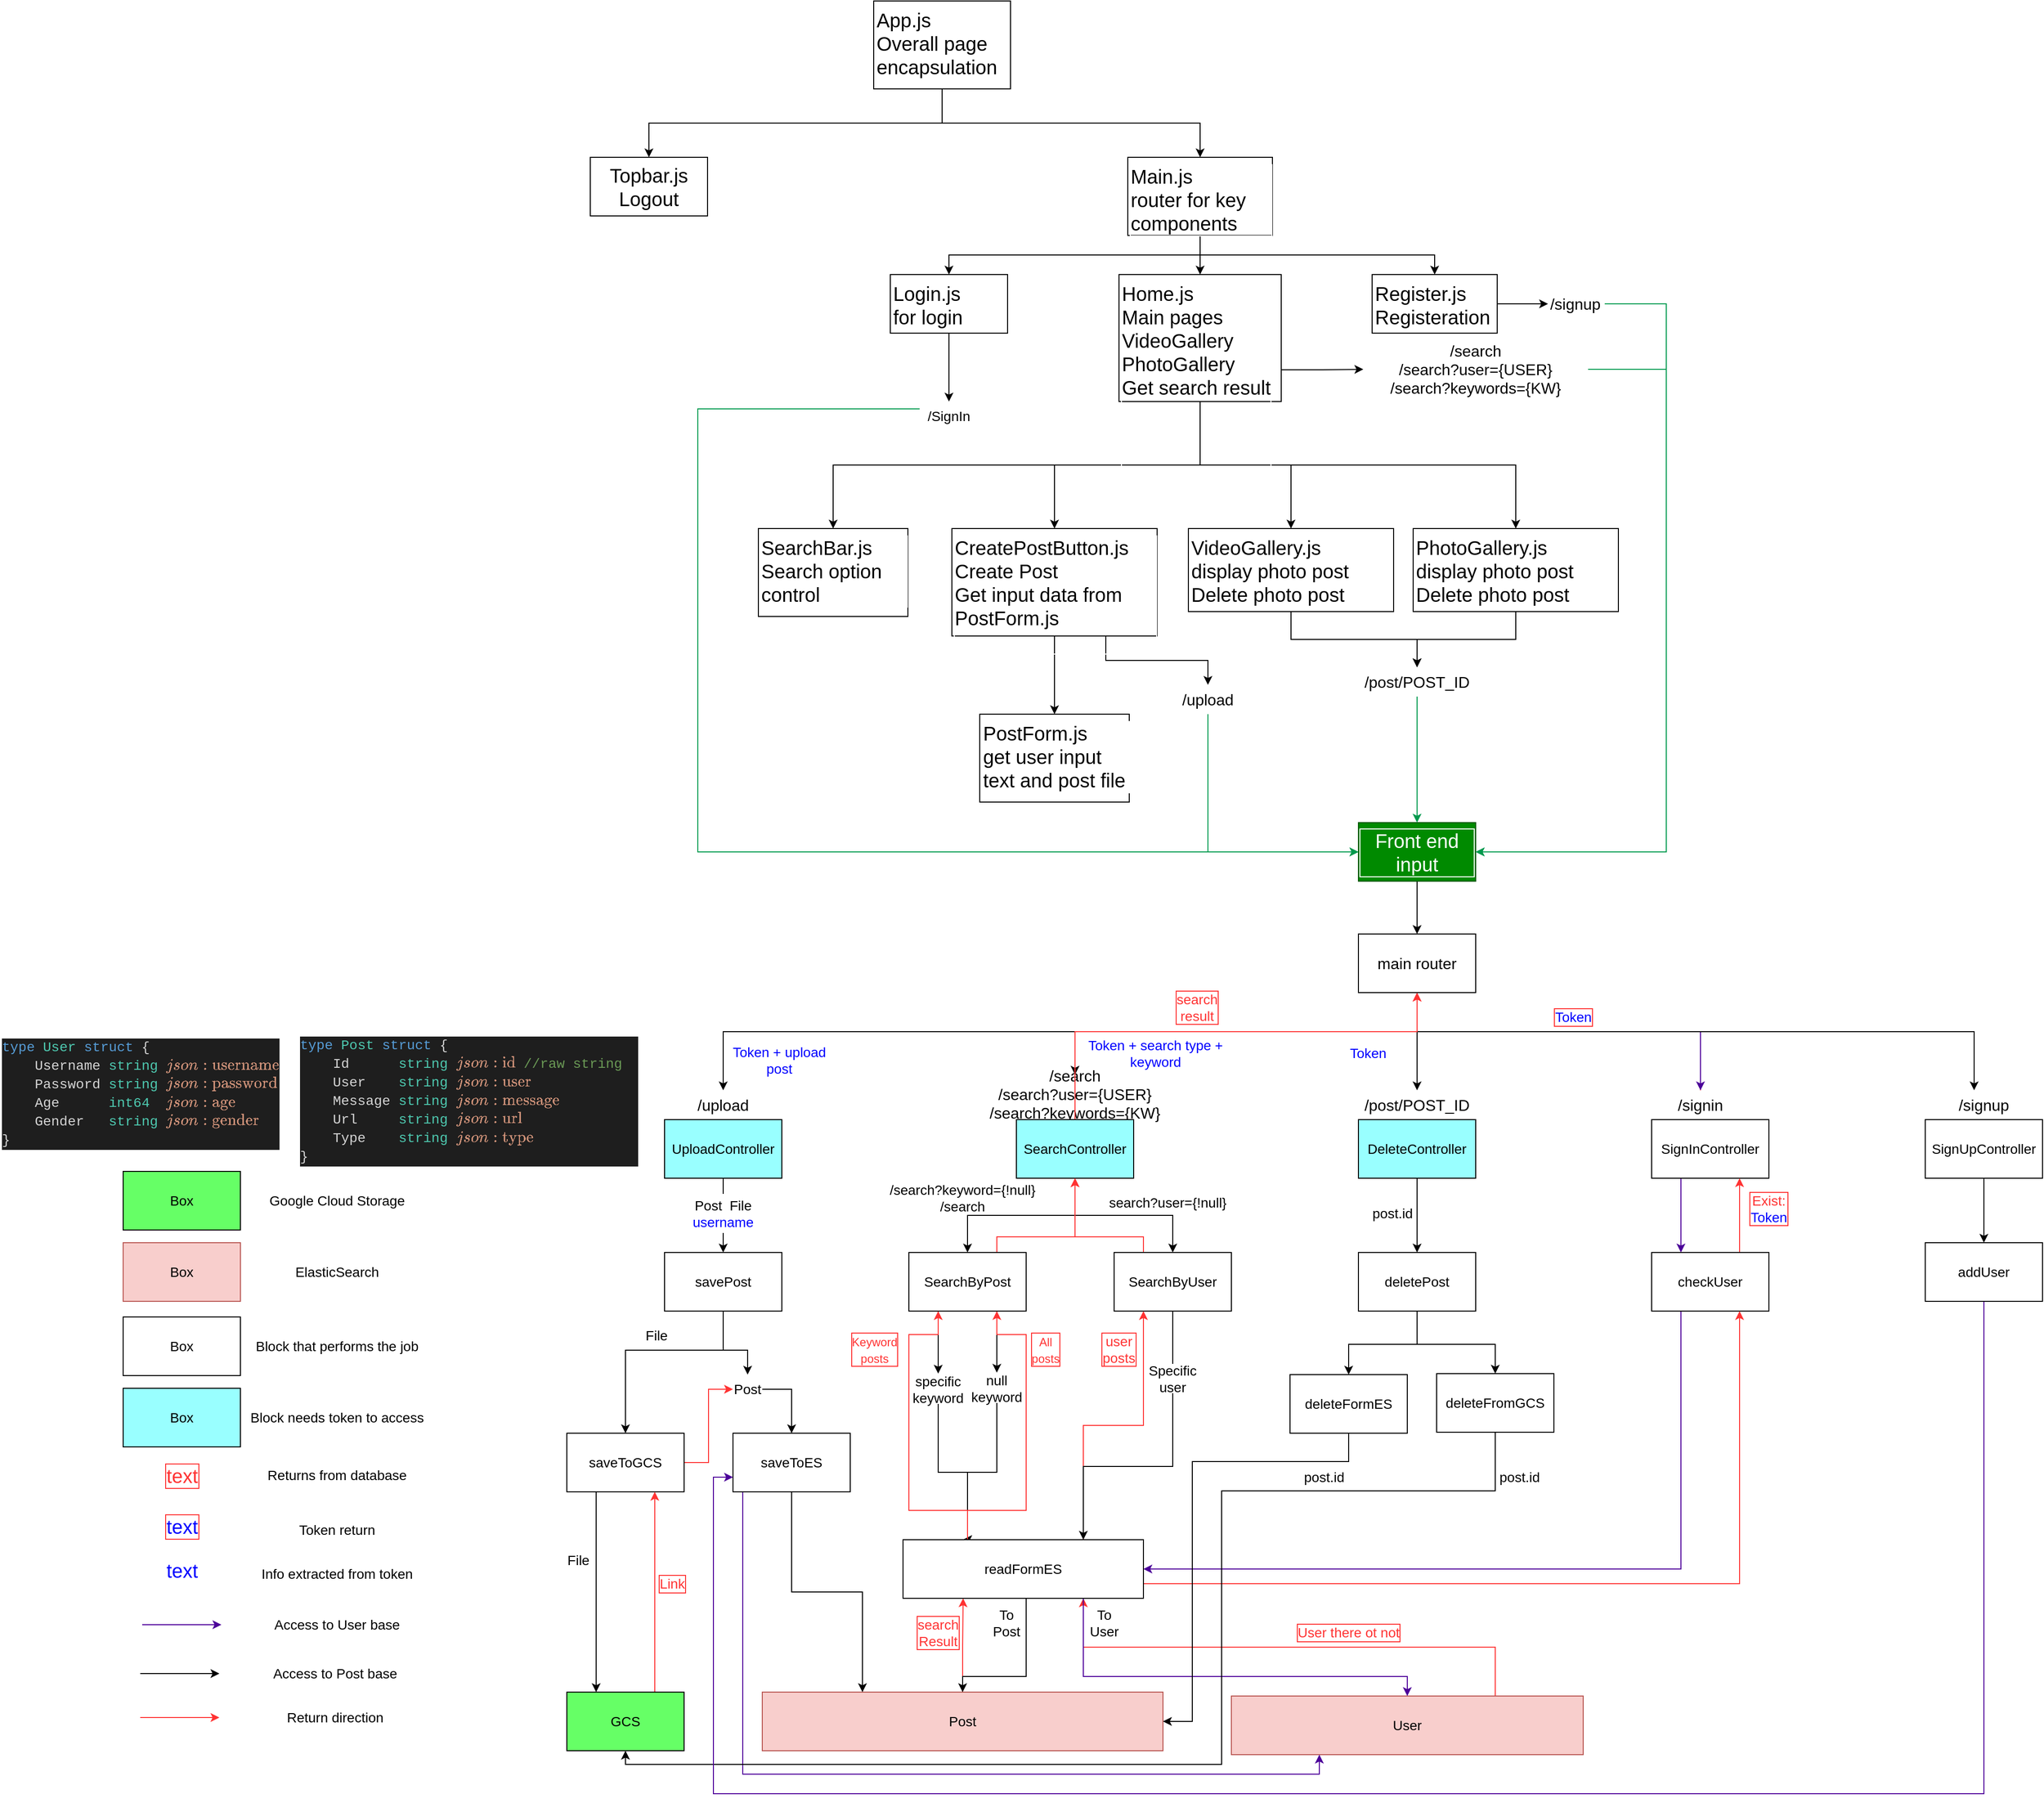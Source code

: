 <mxfile version="19.0.1"><diagram id="adIrAmxbY-kKDmtH0WVj" name="Page-1"><mxGraphModel dx="3460" dy="1647" grid="0" gridSize="10" guides="1" tooltips="1" connect="1" arrows="1" fold="1" page="1" pageScale="1" pageWidth="2339" pageHeight="3300" math="0" shadow="0"><root><mxCell id="0"/><mxCell id="1" parent="0"/><mxCell id="tYUEEFHE_gWE9HTNQVUJ-8" value="&lt;font style=&quot;font-size: 16px&quot;&gt;/upload&lt;/font&gt;" style="text;html=1;strokeColor=none;fillColor=none;align=center;verticalAlign=middle;whiteSpace=wrap;rounded=0;" parent="1" vertex="1"><mxGeometry x="782" y="2485" width="60" height="30" as="geometry"/></mxCell><mxCell id="tYUEEFHE_gWE9HTNQVUJ-9" value="&lt;div style=&quot;font-size: 16px&quot;&gt;&lt;font style=&quot;font-size: 16px&quot;&gt;/search&lt;/font&gt;&lt;/div&gt;&lt;div style=&quot;font-size: 16px&quot;&gt;&lt;font style=&quot;font-size: 16px&quot;&gt;/search?user={USER}&lt;/font&gt;&lt;/div&gt;&lt;div style=&quot;font-size: 16px&quot;&gt;&lt;font style=&quot;font-size: 16px&quot;&gt;/search?keywords={KW} &lt;br&gt; &lt;/font&gt;&lt;/div&gt;" style="text;html=1;strokeColor=none;fillColor=none;align=center;verticalAlign=middle;whiteSpace=wrap;rounded=0;" parent="1" vertex="1"><mxGeometry x="1057" y="2469" width="230" height="40" as="geometry"/></mxCell><mxCell id="tYUEEFHE_gWE9HTNQVUJ-205" style="edgeStyle=orthogonalEdgeStyle;rounded=0;orthogonalLoop=1;jettySize=auto;html=1;exitX=0.5;exitY=0;exitDx=0;exitDy=0;labelBackgroundColor=none;labelBorderColor=#FF0080;fontSize=14;fontColor=#0000FF;strokeColor=#FF3333;" parent="1" source="tYUEEFHE_gWE9HTNQVUJ-11" edge="1"><mxGeometry relative="1" as="geometry"><mxPoint x="1522" y="2385" as="targetPoint"/><Array as="points"><mxPoint x="1812" y="2425"/><mxPoint x="1522" y="2425"/></Array></mxGeometry></mxCell><mxCell id="tYUEEFHE_gWE9HTNQVUJ-11" value="&lt;font style=&quot;font-size: 16px&quot;&gt;/signin&lt;/font&gt;" style="text;html=1;strokeColor=none;fillColor=none;align=center;verticalAlign=middle;whiteSpace=wrap;rounded=0;" parent="1" vertex="1"><mxGeometry x="1782" y="2485" width="60" height="30" as="geometry"/></mxCell><mxCell id="tYUEEFHE_gWE9HTNQVUJ-14" value="&lt;font style=&quot;font-size: 16px&quot;&gt;/post/POST_ID&lt;/font&gt;" style="text;html=1;strokeColor=none;fillColor=none;align=center;verticalAlign=middle;whiteSpace=wrap;rounded=0;" parent="1" vertex="1"><mxGeometry x="1492" y="2485" width="60" height="30" as="geometry"/></mxCell><mxCell id="tYUEEFHE_gWE9HTNQVUJ-40" style="edgeStyle=orthogonalEdgeStyle;rounded=0;orthogonalLoop=1;jettySize=auto;html=1;exitX=0.5;exitY=1;exitDx=0;exitDy=0;entryX=0.5;entryY=0;entryDx=0;entryDy=0;fontSize=16;" parent="1" source="tYUEEFHE_gWE9HTNQVUJ-15" target="tYUEEFHE_gWE9HTNQVUJ-8" edge="1"><mxGeometry relative="1" as="geometry"><Array as="points"><mxPoint x="1522" y="2425"/><mxPoint x="812" y="2425"/></Array></mxGeometry></mxCell><mxCell id="tYUEEFHE_gWE9HTNQVUJ-105" style="edgeStyle=orthogonalEdgeStyle;rounded=0;orthogonalLoop=1;jettySize=auto;html=1;exitX=0.5;exitY=1;exitDx=0;exitDy=0;entryX=0.5;entryY=0;entryDx=0;entryDy=0;fontSize=14;fontColor=#000000;" parent="1" source="tYUEEFHE_gWE9HTNQVUJ-15" target="tYUEEFHE_gWE9HTNQVUJ-9" edge="1"><mxGeometry relative="1" as="geometry"><Array as="points"><mxPoint x="1522" y="2425"/><mxPoint x="1172" y="2425"/></Array></mxGeometry></mxCell><mxCell id="tYUEEFHE_gWE9HTNQVUJ-153" style="edgeStyle=orthogonalEdgeStyle;rounded=0;orthogonalLoop=1;jettySize=auto;html=1;exitX=0.5;exitY=1;exitDx=0;exitDy=0;entryX=0.5;entryY=0;entryDx=0;entryDy=0;labelBackgroundColor=none;labelBorderColor=#FF0080;fontSize=12;fontColor=#000000;strokeColor=#000000;" parent="1" source="tYUEEFHE_gWE9HTNQVUJ-15" target="tYUEEFHE_gWE9HTNQVUJ-14" edge="1"><mxGeometry relative="1" as="geometry"><Array as="points"><mxPoint x="1522" y="2445"/><mxPoint x="1522" y="2445"/></Array></mxGeometry></mxCell><mxCell id="tYUEEFHE_gWE9HTNQVUJ-184" style="edgeStyle=orthogonalEdgeStyle;rounded=0;orthogonalLoop=1;jettySize=auto;html=1;exitX=0.5;exitY=1;exitDx=0;exitDy=0;entryX=0.5;entryY=0;entryDx=0;entryDy=0;labelBackgroundColor=none;labelBorderColor=#FF0080;fontSize=14;fontColor=#0000FF;strokeColor=#4C0099;" parent="1" source="tYUEEFHE_gWE9HTNQVUJ-15" target="tYUEEFHE_gWE9HTNQVUJ-11" edge="1"><mxGeometry relative="1" as="geometry"><Array as="points"><mxPoint x="1522" y="2425"/><mxPoint x="1812" y="2425"/></Array></mxGeometry></mxCell><mxCell id="tYUEEFHE_gWE9HTNQVUJ-209" style="edgeStyle=orthogonalEdgeStyle;rounded=0;orthogonalLoop=1;jettySize=auto;html=1;exitX=0.5;exitY=1;exitDx=0;exitDy=0;entryX=0.5;entryY=0;entryDx=0;entryDy=0;labelBackgroundColor=none;labelBorderColor=#FF0080;fontSize=14;fontColor=#0000FF;strokeColor=#000000;" parent="1" source="tYUEEFHE_gWE9HTNQVUJ-15" edge="1"><mxGeometry relative="1" as="geometry"><mxPoint x="2092" y="2485" as="targetPoint"/><Array as="points"><mxPoint x="1522" y="2425"/><mxPoint x="2092" y="2425"/></Array></mxGeometry></mxCell><mxCell id="tYUEEFHE_gWE9HTNQVUJ-15" value="main router" style="rounded=0;whiteSpace=wrap;html=1;fontSize=16;" parent="1" vertex="1"><mxGeometry x="1462" y="2325" width="120" height="60" as="geometry"/></mxCell><mxCell id="tYUEEFHE_gWE9HTNQVUJ-45" style="edgeStyle=orthogonalEdgeStyle;rounded=0;orthogonalLoop=1;jettySize=auto;html=1;exitX=0.5;exitY=1;exitDx=0;exitDy=0;entryX=0.5;entryY=0;entryDx=0;entryDy=0;fontSize=14;startArrow=none;" parent="1" source="tYUEEFHE_gWE9HTNQVUJ-49" target="tYUEEFHE_gWE9HTNQVUJ-34" edge="1"><mxGeometry relative="1" as="geometry"/></mxCell><mxCell id="tYUEEFHE_gWE9HTNQVUJ-29" value="UploadController" style="rounded=0;whiteSpace=wrap;html=1;fontSize=14;fillColor=#99FFFF;" parent="1" vertex="1"><mxGeometry x="752" y="2515" width="120" height="60" as="geometry"/></mxCell><mxCell id="tYUEEFHE_gWE9HTNQVUJ-107" style="edgeStyle=orthogonalEdgeStyle;rounded=0;orthogonalLoop=1;jettySize=auto;html=1;exitX=0.5;exitY=1;exitDx=0;exitDy=0;entryX=0.5;entryY=0;entryDx=0;entryDy=0;fontSize=14;fontColor=#000000;" parent="1" source="tYUEEFHE_gWE9HTNQVUJ-30" target="tYUEEFHE_gWE9HTNQVUJ-35" edge="1"><mxGeometry relative="1" as="geometry"/></mxCell><mxCell id="tYUEEFHE_gWE9HTNQVUJ-108" style="edgeStyle=orthogonalEdgeStyle;rounded=0;orthogonalLoop=1;jettySize=auto;html=1;exitX=0.5;exitY=1;exitDx=0;exitDy=0;entryX=0.5;entryY=0;entryDx=0;entryDy=0;fontSize=14;fontColor=#000000;" parent="1" source="tYUEEFHE_gWE9HTNQVUJ-30" target="tYUEEFHE_gWE9HTNQVUJ-106" edge="1"><mxGeometry relative="1" as="geometry"/></mxCell><mxCell id="tYUEEFHE_gWE9HTNQVUJ-170" style="edgeStyle=orthogonalEdgeStyle;rounded=0;orthogonalLoop=1;jettySize=auto;html=1;exitX=1;exitY=0.5;exitDx=0;exitDy=0;entryX=0.5;entryY=1;entryDx=0;entryDy=0;labelBackgroundColor=none;labelBorderColor=#FF0080;fontSize=14;fontColor=#0000FF;strokeColor=#FF3333;" parent="1" source="tYUEEFHE_gWE9HTNQVUJ-30" target="tYUEEFHE_gWE9HTNQVUJ-15" edge="1"><mxGeometry relative="1" as="geometry"><Array as="points"><mxPoint x="1172" y="2545"/><mxPoint x="1172" y="2425"/><mxPoint x="1522" y="2425"/></Array></mxGeometry></mxCell><mxCell id="tYUEEFHE_gWE9HTNQVUJ-30" value="SearchController" style="rounded=0;whiteSpace=wrap;html=1;fontSize=14;fillColor=#99FFFF;" parent="1" vertex="1"><mxGeometry x="1112" y="2515" width="120" height="60" as="geometry"/></mxCell><mxCell id="tYUEEFHE_gWE9HTNQVUJ-176" style="edgeStyle=orthogonalEdgeStyle;rounded=0;orthogonalLoop=1;jettySize=auto;html=1;exitX=0.25;exitY=1;exitDx=0;exitDy=0;entryX=0.25;entryY=0;entryDx=0;entryDy=0;labelBackgroundColor=none;labelBorderColor=#FF0080;fontSize=14;fontColor=#0000FF;strokeColor=#4C0099;" parent="1" source="tYUEEFHE_gWE9HTNQVUJ-31" target="tYUEEFHE_gWE9HTNQVUJ-36" edge="1"><mxGeometry relative="1" as="geometry"/></mxCell><mxCell id="tYUEEFHE_gWE9HTNQVUJ-31" value="SignInController" style="rounded=0;whiteSpace=wrap;html=1;fontSize=14;" parent="1" vertex="1"><mxGeometry x="1762" y="2515" width="120" height="60" as="geometry"/></mxCell><mxCell id="tYUEEFHE_gWE9HTNQVUJ-148" style="edgeStyle=orthogonalEdgeStyle;rounded=0;orthogonalLoop=1;jettySize=auto;html=1;exitX=0.5;exitY=1;exitDx=0;exitDy=0;entryX=0.5;entryY=0;entryDx=0;entryDy=0;labelBackgroundColor=none;labelBorderColor=#FF0080;fontSize=12;fontColor=#000000;strokeColor=#000000;" parent="1" source="tYUEEFHE_gWE9HTNQVUJ-33" target="tYUEEFHE_gWE9HTNQVUJ-38" edge="1"><mxGeometry relative="1" as="geometry"/></mxCell><mxCell id="tYUEEFHE_gWE9HTNQVUJ-33" value="DeleteController" style="rounded=0;whiteSpace=wrap;html=1;fontSize=14;fillColor=#99FFFF;" parent="1" vertex="1"><mxGeometry x="1462" y="2515" width="120" height="60" as="geometry"/></mxCell><mxCell id="tYUEEFHE_gWE9HTNQVUJ-79" style="edgeStyle=orthogonalEdgeStyle;rounded=0;orthogonalLoop=1;jettySize=auto;html=1;exitX=0.5;exitY=1;exitDx=0;exitDy=0;entryX=0.5;entryY=0;entryDx=0;entryDy=0;fontSize=14;fontColor=#000000;" parent="1" source="tYUEEFHE_gWE9HTNQVUJ-34" target="tYUEEFHE_gWE9HTNQVUJ-52" edge="1"><mxGeometry relative="1" as="geometry"><Array as="points"><mxPoint x="812" y="2751"/><mxPoint x="712" y="2751"/></Array></mxGeometry></mxCell><mxCell id="tYUEEFHE_gWE9HTNQVUJ-103" style="edgeStyle=orthogonalEdgeStyle;rounded=0;orthogonalLoop=1;jettySize=auto;html=1;exitX=0.5;exitY=1;exitDx=0;exitDy=0;entryX=0.5;entryY=0;entryDx=0;entryDy=0;fontSize=14;fontColor=#000000;" parent="1" source="tYUEEFHE_gWE9HTNQVUJ-34" target="tYUEEFHE_gWE9HTNQVUJ-83" edge="1"><mxGeometry relative="1" as="geometry"><Array as="points"><mxPoint x="812" y="2751"/><mxPoint x="837" y="2751"/></Array></mxGeometry></mxCell><mxCell id="tYUEEFHE_gWE9HTNQVUJ-34" value="savePost" style="rounded=0;whiteSpace=wrap;html=1;fontSize=14;" parent="1" vertex="1"><mxGeometry x="752" y="2651" width="120" height="60" as="geometry"/></mxCell><mxCell id="tYUEEFHE_gWE9HTNQVUJ-122" style="edgeStyle=orthogonalEdgeStyle;rounded=0;orthogonalLoop=1;jettySize=auto;html=1;exitX=0.25;exitY=1;exitDx=0;exitDy=0;labelBackgroundColor=none;labelBorderColor=#FF0080;fontSize=14;fontColor=#FF0080;strokeColor=#000000;" parent="1" source="tYUEEFHE_gWE9HTNQVUJ-35" target="tYUEEFHE_gWE9HTNQVUJ-118" edge="1"><mxGeometry relative="1" as="geometry"/></mxCell><mxCell id="tYUEEFHE_gWE9HTNQVUJ-128" style="edgeStyle=orthogonalEdgeStyle;rounded=0;orthogonalLoop=1;jettySize=auto;html=1;exitX=0.75;exitY=1;exitDx=0;exitDy=0;entryX=0.5;entryY=0;entryDx=0;entryDy=0;labelBackgroundColor=none;labelBorderColor=#FF0080;fontSize=14;fontColor=#FF0080;strokeColor=#000000;" parent="1" source="tYUEEFHE_gWE9HTNQVUJ-35" target="tYUEEFHE_gWE9HTNQVUJ-126" edge="1"><mxGeometry relative="1" as="geometry"/></mxCell><mxCell id="tYUEEFHE_gWE9HTNQVUJ-164" style="edgeStyle=orthogonalEdgeStyle;rounded=0;orthogonalLoop=1;jettySize=auto;html=1;exitX=0.75;exitY=0;exitDx=0;exitDy=0;entryX=0.5;entryY=1;entryDx=0;entryDy=0;labelBackgroundColor=none;labelBorderColor=#FF0080;fontSize=14;fontColor=#0000FF;strokeColor=#FF3333;" parent="1" source="tYUEEFHE_gWE9HTNQVUJ-35" target="tYUEEFHE_gWE9HTNQVUJ-30" edge="1"><mxGeometry relative="1" as="geometry"><Array as="points"><mxPoint x="1092" y="2635"/><mxPoint x="1172" y="2635"/></Array></mxGeometry></mxCell><mxCell id="tYUEEFHE_gWE9HTNQVUJ-35" value="SearchByPost" style="rounded=0;whiteSpace=wrap;html=1;fontSize=14;" parent="1" vertex="1"><mxGeometry x="1002" y="2651" width="120" height="60" as="geometry"/></mxCell><mxCell id="tYUEEFHE_gWE9HTNQVUJ-198" style="edgeStyle=orthogonalEdgeStyle;rounded=0;orthogonalLoop=1;jettySize=auto;html=1;exitX=0.25;exitY=1;exitDx=0;exitDy=0;entryX=1;entryY=0.5;entryDx=0;entryDy=0;labelBackgroundColor=none;labelBorderColor=#FF0080;fontSize=14;fontColor=#000000;strokeColor=#4C0099;" parent="1" source="tYUEEFHE_gWE9HTNQVUJ-36" target="tYUEEFHE_gWE9HTNQVUJ-130" edge="1"><mxGeometry relative="1" as="geometry"/></mxCell><mxCell id="tYUEEFHE_gWE9HTNQVUJ-202" style="edgeStyle=orthogonalEdgeStyle;rounded=0;orthogonalLoop=1;jettySize=auto;html=1;exitX=0.75;exitY=0;exitDx=0;exitDy=0;entryX=0.75;entryY=1;entryDx=0;entryDy=0;labelBackgroundColor=none;labelBorderColor=#FF0080;fontSize=14;fontColor=#000000;strokeColor=#FF3333;" parent="1" source="tYUEEFHE_gWE9HTNQVUJ-36" target="tYUEEFHE_gWE9HTNQVUJ-31" edge="1"><mxGeometry relative="1" as="geometry"/></mxCell><mxCell id="tYUEEFHE_gWE9HTNQVUJ-36" value="checkUser" style="rounded=0;whiteSpace=wrap;html=1;fontSize=14;" parent="1" vertex="1"><mxGeometry x="1762" y="2651" width="120" height="60" as="geometry"/></mxCell><mxCell id="tYUEEFHE_gWE9HTNQVUJ-151" style="edgeStyle=orthogonalEdgeStyle;rounded=0;orthogonalLoop=1;jettySize=auto;html=1;exitX=0.5;exitY=1;exitDx=0;exitDy=0;entryX=0.5;entryY=0;entryDx=0;entryDy=0;labelBackgroundColor=none;labelBorderColor=#FF0080;fontSize=12;fontColor=#000000;strokeColor=#000000;" parent="1" source="tYUEEFHE_gWE9HTNQVUJ-38" target="tYUEEFHE_gWE9HTNQVUJ-149" edge="1"><mxGeometry relative="1" as="geometry"><Array as="points"><mxPoint x="1522" y="2745"/><mxPoint x="1452" y="2745"/></Array></mxGeometry></mxCell><mxCell id="tYUEEFHE_gWE9HTNQVUJ-152" style="edgeStyle=orthogonalEdgeStyle;rounded=0;orthogonalLoop=1;jettySize=auto;html=1;exitX=0.5;exitY=1;exitDx=0;exitDy=0;entryX=0.5;entryY=0;entryDx=0;entryDy=0;labelBackgroundColor=none;labelBorderColor=#FF0080;fontSize=12;fontColor=#000000;strokeColor=#000000;" parent="1" source="tYUEEFHE_gWE9HTNQVUJ-38" target="tYUEEFHE_gWE9HTNQVUJ-150" edge="1"><mxGeometry relative="1" as="geometry"><Array as="points"><mxPoint x="1522" y="2745"/><mxPoint x="1602" y="2745"/></Array></mxGeometry></mxCell><mxCell id="tYUEEFHE_gWE9HTNQVUJ-38" value="deletePost" style="rounded=0;whiteSpace=wrap;html=1;fontSize=14;" parent="1" vertex="1"><mxGeometry x="1462" y="2651" width="120" height="60" as="geometry"/></mxCell><mxCell id="tYUEEFHE_gWE9HTNQVUJ-47" value="&lt;div style=&quot;color: rgb(212, 212, 212); background-color: rgb(30, 30, 30); font-family: &amp;quot;consolas&amp;quot;, &amp;quot;courier new&amp;quot;, monospace; font-weight: normal; font-size: 14px; line-height: 19px;&quot;&gt;&lt;div&gt;&lt;span style=&quot;color: #569cd6&quot;&gt;type&lt;/span&gt;&lt;span style=&quot;color: #d4d4d4&quot;&gt; &lt;/span&gt;&lt;span style=&quot;color: #4ec9b0&quot;&gt;Post&lt;/span&gt;&lt;span style=&quot;color: #d4d4d4&quot;&gt; &lt;/span&gt;&lt;span style=&quot;color: #569cd6&quot;&gt;struct&lt;/span&gt;&lt;span style=&quot;color: #d4d4d4&quot;&gt; {&lt;/span&gt;&lt;/div&gt;&lt;div&gt;&lt;span style=&quot;color: #d4d4d4&quot;&gt;&amp;nbsp; &amp;nbsp; Id &amp;nbsp; &amp;nbsp; &amp;nbsp;&lt;/span&gt;&lt;span style=&quot;color: #4ec9b0&quot;&gt;string&lt;/span&gt;&lt;span style=&quot;color: #d4d4d4&quot;&gt; &lt;/span&gt;&lt;span style=&quot;color: #ce9178&quot;&gt;`json:&quot;id&quot;`&lt;/span&gt;&lt;span style=&quot;color: #d4d4d4&quot;&gt; &lt;/span&gt;&lt;span style=&quot;color: #6a9955&quot;&gt;//raw string &amp;nbsp;&lt;/span&gt;&lt;/div&gt;&lt;div&gt;&lt;span style=&quot;color: #d4d4d4&quot;&gt;&amp;nbsp; &amp;nbsp; User &amp;nbsp; &amp;nbsp;&lt;/span&gt;&lt;span style=&quot;color: #4ec9b0&quot;&gt;string&lt;/span&gt;&lt;span style=&quot;color: #d4d4d4&quot;&gt; &lt;/span&gt;&lt;span style=&quot;color: #ce9178&quot;&gt;`json:&quot;user&quot;`&lt;/span&gt;&lt;/div&gt;&lt;div&gt;&lt;span style=&quot;color: #d4d4d4&quot;&gt;&amp;nbsp; &amp;nbsp; Message &lt;/span&gt;&lt;span style=&quot;color: #4ec9b0&quot;&gt;string&lt;/span&gt;&lt;span style=&quot;color: #d4d4d4&quot;&gt; &lt;/span&gt;&lt;span style=&quot;color: #ce9178&quot;&gt;`json:&quot;message&quot;`&lt;/span&gt;&lt;/div&gt;&lt;div&gt;&lt;span style=&quot;color: #d4d4d4&quot;&gt;&amp;nbsp; &amp;nbsp; Url &amp;nbsp; &amp;nbsp; &lt;/span&gt;&lt;span style=&quot;color: #4ec9b0&quot;&gt;string&lt;/span&gt;&lt;span style=&quot;color: #d4d4d4&quot;&gt; &lt;/span&gt;&lt;span style=&quot;color: #ce9178&quot;&gt;`json:&quot;url&quot;`&lt;/span&gt;&lt;/div&gt;&lt;div&gt;&lt;span style=&quot;color: #d4d4d4&quot;&gt;&amp;nbsp; &amp;nbsp; Type &amp;nbsp; &amp;nbsp;&lt;/span&gt;&lt;span style=&quot;color: #4ec9b0&quot;&gt;string&lt;/span&gt;&lt;span style=&quot;color: #d4d4d4&quot;&gt; &lt;/span&gt;&lt;span style=&quot;color: #ce9178&quot;&gt;`json:&quot;type&quot;`&lt;/span&gt;&lt;/div&gt;&lt;div&gt;&lt;span style=&quot;color: #d4d4d4&quot;&gt;}&lt;/span&gt;&lt;/div&gt;&lt;/div&gt;" style="text;whiteSpace=wrap;html=1;fontSize=14;" parent="1" vertex="1"><mxGeometry x="377" y="2423" width="370" height="150" as="geometry"/></mxCell><mxCell id="tYUEEFHE_gWE9HTNQVUJ-48" value="&lt;div style=&quot;color: rgb(212, 212, 212); background-color: rgb(30, 30, 30); font-family: &amp;quot;consolas&amp;quot;, &amp;quot;courier new&amp;quot;, monospace; font-weight: normal; font-size: 14px; line-height: 19px;&quot;&gt;&lt;div&gt;&lt;span style=&quot;color: #569cd6&quot;&gt;type&lt;/span&gt;&lt;span style=&quot;color: #d4d4d4&quot;&gt; &lt;/span&gt;&lt;span style=&quot;color: #4ec9b0&quot;&gt;User&lt;/span&gt;&lt;span style=&quot;color: #d4d4d4&quot;&gt; &lt;/span&gt;&lt;span style=&quot;color: #569cd6&quot;&gt;struct&lt;/span&gt;&lt;span style=&quot;color: #d4d4d4&quot;&gt; {&lt;/span&gt;&lt;/div&gt;&lt;div&gt;&lt;span style=&quot;color: #d4d4d4&quot;&gt;&amp;nbsp; &amp;nbsp; Username &lt;/span&gt;&lt;span style=&quot;color: #4ec9b0&quot;&gt;string&lt;/span&gt;&lt;span style=&quot;color: #d4d4d4&quot;&gt; &lt;/span&gt;&lt;span style=&quot;color: #ce9178&quot;&gt;`json:&quot;username&quot;`&lt;/span&gt;&lt;/div&gt;&lt;div&gt;&lt;span style=&quot;color: #d4d4d4&quot;&gt;&amp;nbsp; &amp;nbsp; Password &lt;/span&gt;&lt;span style=&quot;color: #4ec9b0&quot;&gt;string&lt;/span&gt;&lt;span style=&quot;color: #d4d4d4&quot;&gt; &lt;/span&gt;&lt;span style=&quot;color: #ce9178&quot;&gt;`json:&quot;password&quot;`&lt;/span&gt;&lt;/div&gt;&lt;div&gt;&lt;span style=&quot;color: #d4d4d4&quot;&gt;&amp;nbsp; &amp;nbsp; Age &amp;nbsp; &amp;nbsp; &amp;nbsp;&lt;/span&gt;&lt;span style=&quot;color: #4ec9b0&quot;&gt;int64&lt;/span&gt;&lt;span style=&quot;color: #d4d4d4&quot;&gt; &amp;nbsp;&lt;/span&gt;&lt;span style=&quot;color: #ce9178&quot;&gt;`json:&quot;age&quot;`&lt;/span&gt;&lt;/div&gt;&lt;div&gt;&lt;span style=&quot;color: #d4d4d4&quot;&gt;&amp;nbsp; &amp;nbsp; Gender &amp;nbsp; &lt;/span&gt;&lt;span style=&quot;color: #4ec9b0&quot;&gt;string&lt;/span&gt;&lt;span style=&quot;color: #d4d4d4&quot;&gt; &lt;/span&gt;&lt;span style=&quot;color: #ce9178&quot;&gt;`json:&quot;gender&quot;`&lt;/span&gt;&lt;/div&gt;&lt;div&gt;&lt;span style=&quot;color: #d4d4d4&quot;&gt;}&lt;/span&gt;&lt;/div&gt;&lt;/div&gt;" style="text;whiteSpace=wrap;html=1;fontSize=14;fontColor=#000000;" parent="1" vertex="1"><mxGeometry x="72" y="2425" width="310" height="130" as="geometry"/></mxCell><mxCell id="tYUEEFHE_gWE9HTNQVUJ-199" style="edgeStyle=orthogonalEdgeStyle;rounded=0;orthogonalLoop=1;jettySize=auto;html=1;exitX=0.75;exitY=0;exitDx=0;exitDy=0;entryX=0.75;entryY=1;entryDx=0;entryDy=0;labelBackgroundColor=none;labelBorderColor=#FF0080;fontSize=14;fontColor=#000000;strokeColor=#FF3333;" parent="1" source="tYUEEFHE_gWE9HTNQVUJ-50" target="tYUEEFHE_gWE9HTNQVUJ-130" edge="1"><mxGeometry relative="1" as="geometry"/></mxCell><mxCell id="tYUEEFHE_gWE9HTNQVUJ-50" value="User" style="rounded=0;whiteSpace=wrap;html=1;labelBackgroundColor=none;fontSize=14;fillColor=#f8cecc;strokeColor=#b85450;" parent="1" vertex="1"><mxGeometry x="1332" y="3105" width="360" height="60" as="geometry"/></mxCell><mxCell id="tYUEEFHE_gWE9HTNQVUJ-190" style="edgeStyle=orthogonalEdgeStyle;rounded=0;orthogonalLoop=1;jettySize=auto;html=1;exitX=0.5;exitY=0;exitDx=0;exitDy=0;entryX=0.25;entryY=1;entryDx=0;entryDy=0;labelBackgroundColor=none;labelBorderColor=#FF0080;fontSize=14;fontColor=#0000FF;strokeColor=#FF3333;" parent="1" source="tYUEEFHE_gWE9HTNQVUJ-51" target="tYUEEFHE_gWE9HTNQVUJ-130" edge="1"><mxGeometry relative="1" as="geometry"/></mxCell><mxCell id="tYUEEFHE_gWE9HTNQVUJ-51" value="Post" style="rounded=0;whiteSpace=wrap;html=1;labelBackgroundColor=none;fontSize=14;fillColor=#f8cecc;strokeColor=#b85450;" parent="1" vertex="1"><mxGeometry x="852" y="3101" width="410" height="60" as="geometry"/></mxCell><mxCell id="tYUEEFHE_gWE9HTNQVUJ-82" style="edgeStyle=orthogonalEdgeStyle;rounded=0;orthogonalLoop=1;jettySize=auto;html=1;exitX=0.25;exitY=1;exitDx=0;exitDy=0;entryX=0.25;entryY=0;entryDx=0;entryDy=0;fontSize=14;fontColor=#000000;" parent="1" source="tYUEEFHE_gWE9HTNQVUJ-52" target="tYUEEFHE_gWE9HTNQVUJ-60" edge="1"><mxGeometry relative="1" as="geometry"/></mxCell><mxCell id="tYUEEFHE_gWE9HTNQVUJ-93" style="edgeStyle=orthogonalEdgeStyle;rounded=0;orthogonalLoop=1;jettySize=auto;html=1;exitX=1;exitY=0.5;exitDx=0;exitDy=0;entryX=0;entryY=0.5;entryDx=0;entryDy=0;fontSize=14;fontColor=#000000;strokeColor=#FF3333;" parent="1" source="tYUEEFHE_gWE9HTNQVUJ-52" target="tYUEEFHE_gWE9HTNQVUJ-83" edge="1"><mxGeometry relative="1" as="geometry"/></mxCell><mxCell id="tYUEEFHE_gWE9HTNQVUJ-52" value="saveToGCS" style="rounded=0;whiteSpace=wrap;html=1;labelBackgroundColor=none;fontSize=14;fontColor=#000000;" parent="1" vertex="1"><mxGeometry x="652" y="2836" width="120" height="60" as="geometry"/></mxCell><mxCell id="tYUEEFHE_gWE9HTNQVUJ-121" style="edgeStyle=orthogonalEdgeStyle;rounded=0;orthogonalLoop=1;jettySize=auto;html=1;exitX=0.5;exitY=1;exitDx=0;exitDy=0;entryX=0.25;entryY=0;entryDx=0;entryDy=0;labelBackgroundColor=none;labelBorderColor=#FF0080;fontSize=14;fontColor=#FF0080;" parent="1" source="tYUEEFHE_gWE9HTNQVUJ-54" target="tYUEEFHE_gWE9HTNQVUJ-51" edge="1"><mxGeometry relative="1" as="geometry"/></mxCell><mxCell id="tYUEEFHE_gWE9HTNQVUJ-223" style="edgeStyle=orthogonalEdgeStyle;rounded=0;orthogonalLoop=1;jettySize=auto;html=1;exitX=0.25;exitY=1;exitDx=0;exitDy=0;entryX=0.25;entryY=1;entryDx=0;entryDy=0;labelBackgroundColor=none;labelBorderColor=#FF0080;fontSize=14;fontColor=#0000FF;strokeColor=#4C0099;" parent="1" source="tYUEEFHE_gWE9HTNQVUJ-54" target="tYUEEFHE_gWE9HTNQVUJ-50" edge="1"><mxGeometry relative="1" as="geometry"><Array as="points"><mxPoint x="832" y="2896"/><mxPoint x="832" y="3185"/><mxPoint x="1422" y="3185"/></Array></mxGeometry></mxCell><mxCell id="tYUEEFHE_gWE9HTNQVUJ-54" value="saveToES" style="rounded=0;whiteSpace=wrap;html=1;labelBackgroundColor=none;fontSize=14;fontColor=#000000;" parent="1" vertex="1"><mxGeometry x="822" y="2836" width="120" height="60" as="geometry"/></mxCell><mxCell id="tYUEEFHE_gWE9HTNQVUJ-89" style="edgeStyle=orthogonalEdgeStyle;rounded=0;orthogonalLoop=1;jettySize=auto;html=1;exitX=0.75;exitY=0;exitDx=0;exitDy=0;entryX=0.75;entryY=1;entryDx=0;entryDy=0;fontSize=14;fontColor=none;labelBackgroundColor=none;noLabel=1;labelBorderColor=#FF0080;strokeColor=#FF3333;" parent="1" source="tYUEEFHE_gWE9HTNQVUJ-60" target="tYUEEFHE_gWE9HTNQVUJ-52" edge="1"><mxGeometry relative="1" as="geometry"/></mxCell><mxCell id="tYUEEFHE_gWE9HTNQVUJ-60" value="&lt;div&gt;GCS&lt;/div&gt;" style="rounded=0;whiteSpace=wrap;html=1;labelBackgroundColor=none;fontSize=14;fontColor=#000000;fillColor=#66FF66;" parent="1" vertex="1"><mxGeometry x="652" y="3101" width="120" height="60" as="geometry"/></mxCell><mxCell id="tYUEEFHE_gWE9HTNQVUJ-49" value="&lt;div&gt;Post&amp;nbsp; File&lt;/div&gt;&lt;div&gt;&lt;font color=&quot;#0000FF&quot;&gt;username&lt;/font&gt;&lt;br&gt;&lt;/div&gt;" style="text;html=1;strokeColor=none;fillColor=none;align=center;verticalAlign=middle;whiteSpace=wrap;rounded=0;labelBackgroundColor=none;fontSize=14;fontColor=#000000;" parent="1" vertex="1"><mxGeometry x="782" y="2591" width="60" height="40" as="geometry"/></mxCell><mxCell id="tYUEEFHE_gWE9HTNQVUJ-69" value="" style="edgeStyle=orthogonalEdgeStyle;rounded=0;orthogonalLoop=1;jettySize=auto;html=1;exitX=0.5;exitY=1;exitDx=0;exitDy=0;entryX=0.5;entryY=0;entryDx=0;entryDy=0;fontSize=14;endArrow=none;" parent="1" source="tYUEEFHE_gWE9HTNQVUJ-29" target="tYUEEFHE_gWE9HTNQVUJ-49" edge="1"><mxGeometry relative="1" as="geometry"><mxPoint x="812" y="2575" as="sourcePoint"/><mxPoint x="812" y="2651" as="targetPoint"/></mxGeometry></mxCell><mxCell id="tYUEEFHE_gWE9HTNQVUJ-80" value="&amp;nbsp;File" style="text;html=1;strokeColor=none;fillColor=none;align=center;verticalAlign=middle;whiteSpace=wrap;rounded=0;labelBackgroundColor=none;fontSize=14;fontColor=#000000;" parent="1" vertex="1"><mxGeometry x="722" y="2721" width="40" height="30" as="geometry"/></mxCell><mxCell id="tYUEEFHE_gWE9HTNQVUJ-101" style="edgeStyle=orthogonalEdgeStyle;rounded=0;orthogonalLoop=1;jettySize=auto;html=1;exitX=1;exitY=0.5;exitDx=0;exitDy=0;entryX=0.5;entryY=0;entryDx=0;entryDy=0;fontSize=14;fontColor=#000000;" parent="1" source="tYUEEFHE_gWE9HTNQVUJ-83" target="tYUEEFHE_gWE9HTNQVUJ-54" edge="1"><mxGeometry relative="1" as="geometry"/></mxCell><mxCell id="tYUEEFHE_gWE9HTNQVUJ-83" value="Post " style="text;html=1;strokeColor=none;fillColor=none;align=center;verticalAlign=middle;whiteSpace=wrap;rounded=0;labelBackgroundColor=none;fontSize=14;fontColor=#000000;" parent="1" vertex="1"><mxGeometry x="822" y="2776" width="30" height="30" as="geometry"/></mxCell><mxCell id="tYUEEFHE_gWE9HTNQVUJ-92" value="Link" style="text;html=1;strokeColor=none;fillColor=none;align=center;verticalAlign=middle;whiteSpace=wrap;rounded=0;labelBackgroundColor=none;fontSize=14;fontColor=#FF3333;labelBorderColor=#FF3333;" parent="1" vertex="1"><mxGeometry x="745" y="2975" width="30" height="30" as="geometry"/></mxCell><mxCell id="tYUEEFHE_gWE9HTNQVUJ-97" value="&amp;nbsp;File" style="text;html=1;strokeColor=none;fillColor=none;align=center;verticalAlign=middle;whiteSpace=wrap;rounded=0;labelBackgroundColor=none;fontSize=14;fontColor=#000000;" parent="1" vertex="1"><mxGeometry x="642" y="2951" width="40" height="30" as="geometry"/></mxCell><mxCell id="tYUEEFHE_gWE9HTNQVUJ-166" style="edgeStyle=orthogonalEdgeStyle;rounded=0;orthogonalLoop=1;jettySize=auto;html=1;exitX=0.25;exitY=0;exitDx=0;exitDy=0;entryX=0.5;entryY=1;entryDx=0;entryDy=0;labelBackgroundColor=none;labelBorderColor=#FF0080;fontSize=14;fontColor=#0000FF;strokeColor=#FF3333;" parent="1" source="tYUEEFHE_gWE9HTNQVUJ-106" target="tYUEEFHE_gWE9HTNQVUJ-30" edge="1"><mxGeometry relative="1" as="geometry"><Array as="points"><mxPoint x="1242" y="2635"/><mxPoint x="1172" y="2635"/></Array></mxGeometry></mxCell><mxCell id="tYUEEFHE_gWE9HTNQVUJ-106" value="SearchByUser" style="rounded=0;whiteSpace=wrap;html=1;fontSize=14;" parent="1" vertex="1"><mxGeometry x="1212" y="2651" width="120" height="60" as="geometry"/></mxCell><mxCell id="tYUEEFHE_gWE9HTNQVUJ-111" value="search?user={!null}" style="text;html=1;strokeColor=none;fillColor=none;align=center;verticalAlign=middle;whiteSpace=wrap;rounded=0;labelBackgroundColor=none;fontSize=14;fontColor=#000000;" parent="1" vertex="1"><mxGeometry x="1202" y="2585" width="130" height="30" as="geometry"/></mxCell><mxCell id="tYUEEFHE_gWE9HTNQVUJ-112" value="&lt;div&gt;/search?keyword={!null}&lt;/div&gt;&lt;div&gt;/search&lt;/div&gt;" style="text;html=1;strokeColor=none;fillColor=none;align=center;verticalAlign=middle;whiteSpace=wrap;rounded=0;labelBackgroundColor=none;fontSize=14;fontColor=#000000;" parent="1" vertex="1"><mxGeometry x="977" y="2580" width="160" height="30" as="geometry"/></mxCell><mxCell id="tYUEEFHE_gWE9HTNQVUJ-131" style="edgeStyle=orthogonalEdgeStyle;rounded=0;orthogonalLoop=1;jettySize=auto;html=1;exitX=0.5;exitY=1;exitDx=0;exitDy=0;entryX=0.25;entryY=0;entryDx=0;entryDy=0;labelBackgroundColor=none;labelBorderColor=#FF0080;fontSize=14;fontColor=#000000;strokeColor=#000000;" parent="1" source="tYUEEFHE_gWE9HTNQVUJ-118" target="tYUEEFHE_gWE9HTNQVUJ-130" edge="1"><mxGeometry relative="1" as="geometry"><Array as="points"><mxPoint x="1032" y="2876"/><mxPoint x="1062" y="2876"/></Array></mxGeometry></mxCell><mxCell id="tYUEEFHE_gWE9HTNQVUJ-118" value="&lt;div&gt;specific &lt;br&gt;&lt;/div&gt;&lt;div&gt;keyword &lt;/div&gt;" style="text;html=1;strokeColor=none;fillColor=none;align=center;verticalAlign=middle;whiteSpace=wrap;rounded=0;labelBackgroundColor=none;fontSize=14;fontColor=#000000;" parent="1" vertex="1"><mxGeometry x="977" y="2775" width="110" height="31" as="geometry"/></mxCell><mxCell id="tYUEEFHE_gWE9HTNQVUJ-188" style="edgeStyle=orthogonalEdgeStyle;rounded=0;orthogonalLoop=1;jettySize=auto;html=1;exitX=0.5;exitY=1;exitDx=0;exitDy=0;labelBackgroundColor=none;labelBorderColor=#FF0080;fontSize=14;fontColor=#0000FF;strokeColor=#000000;entryX=0.25;entryY=0;entryDx=0;entryDy=0;" parent="1" source="tYUEEFHE_gWE9HTNQVUJ-126" target="tYUEEFHE_gWE9HTNQVUJ-130" edge="1"><mxGeometry relative="1" as="geometry"><mxPoint x="1091.632" y="2895" as="targetPoint"/><Array as="points"><mxPoint x="1092" y="2876"/><mxPoint x="1062" y="2876"/></Array></mxGeometry></mxCell><mxCell id="tYUEEFHE_gWE9HTNQVUJ-126" value="&lt;div&gt;null &lt;br&gt;&lt;/div&gt;&lt;div&gt;keyword&lt;/div&gt;" style="text;html=1;strokeColor=none;fillColor=none;align=center;verticalAlign=middle;whiteSpace=wrap;rounded=0;labelBackgroundColor=none;fontSize=14;fontColor=#000000;" parent="1" vertex="1"><mxGeometry x="1037" y="2774" width="110" height="31" as="geometry"/></mxCell><mxCell id="tYUEEFHE_gWE9HTNQVUJ-142" style="edgeStyle=orthogonalEdgeStyle;rounded=0;orthogonalLoop=1;jettySize=auto;html=1;exitX=0.5;exitY=0;exitDx=0;exitDy=0;entryX=0.25;entryY=1;entryDx=0;entryDy=0;labelBackgroundColor=none;labelBorderColor=#FF0080;fontSize=14;fontColor=#FF3333;strokeColor=#FF3333;" parent="1" source="tYUEEFHE_gWE9HTNQVUJ-130" target="tYUEEFHE_gWE9HTNQVUJ-35" edge="1"><mxGeometry relative="1" as="geometry"><Array as="points"><mxPoint x="1062" y="2915"/><mxPoint x="1002" y="2915"/><mxPoint x="1002" y="2735"/><mxPoint x="1032" y="2735"/></Array></mxGeometry></mxCell><mxCell id="tYUEEFHE_gWE9HTNQVUJ-143" style="edgeStyle=orthogonalEdgeStyle;rounded=0;orthogonalLoop=1;jettySize=auto;html=1;exitX=0.5;exitY=0;exitDx=0;exitDy=0;entryX=0.75;entryY=1;entryDx=0;entryDy=0;labelBackgroundColor=none;labelBorderColor=#FF0080;fontSize=14;fontColor=#FF3333;strokeColor=#FF3333;" parent="1" source="tYUEEFHE_gWE9HTNQVUJ-130" target="tYUEEFHE_gWE9HTNQVUJ-35" edge="1"><mxGeometry relative="1" as="geometry"><Array as="points"><mxPoint x="1062" y="2915"/><mxPoint x="1122" y="2915"/><mxPoint x="1122" y="2735"/><mxPoint x="1092" y="2735"/></Array></mxGeometry></mxCell><mxCell id="tYUEEFHE_gWE9HTNQVUJ-189" style="edgeStyle=orthogonalEdgeStyle;rounded=0;orthogonalLoop=1;jettySize=auto;html=1;exitX=0.5;exitY=1;exitDx=0;exitDy=0;entryX=0.5;entryY=0;entryDx=0;entryDy=0;labelBackgroundColor=none;labelBorderColor=#FF0080;fontSize=14;fontColor=#0000FF;strokeColor=#000000;" parent="1" source="tYUEEFHE_gWE9HTNQVUJ-130" target="tYUEEFHE_gWE9HTNQVUJ-51" edge="1"><mxGeometry relative="1" as="geometry"><Array as="points"><mxPoint x="1122" y="3085"/><mxPoint x="1057" y="3085"/></Array></mxGeometry></mxCell><mxCell id="tYUEEFHE_gWE9HTNQVUJ-191" style="edgeStyle=orthogonalEdgeStyle;rounded=0;orthogonalLoop=1;jettySize=auto;html=1;exitX=0.75;exitY=0;exitDx=0;exitDy=0;entryX=0.25;entryY=1;entryDx=0;entryDy=0;labelBackgroundColor=none;labelBorderColor=#FF0080;fontSize=14;fontColor=#0000FF;strokeColor=#FF3333;" parent="1" source="tYUEEFHE_gWE9HTNQVUJ-130" target="tYUEEFHE_gWE9HTNQVUJ-106" edge="1"><mxGeometry relative="1" as="geometry"/></mxCell><mxCell id="tYUEEFHE_gWE9HTNQVUJ-193" style="edgeStyle=orthogonalEdgeStyle;rounded=0;orthogonalLoop=1;jettySize=auto;html=1;exitX=0.75;exitY=1;exitDx=0;exitDy=0;entryX=0.5;entryY=0;entryDx=0;entryDy=0;labelBackgroundColor=none;labelBorderColor=#FF0080;fontSize=14;fontColor=#0000FF;strokeColor=#4C0099;" parent="1" source="tYUEEFHE_gWE9HTNQVUJ-130" target="tYUEEFHE_gWE9HTNQVUJ-50" edge="1"><mxGeometry relative="1" as="geometry"><Array as="points"><mxPoint x="1180" y="3085"/><mxPoint x="1512" y="3085"/></Array></mxGeometry></mxCell><mxCell id="tYUEEFHE_gWE9HTNQVUJ-201" style="edgeStyle=orthogonalEdgeStyle;rounded=0;orthogonalLoop=1;jettySize=auto;html=1;exitX=1;exitY=0.75;exitDx=0;exitDy=0;entryX=0.75;entryY=1;entryDx=0;entryDy=0;labelBackgroundColor=none;labelBorderColor=#FF0080;fontSize=14;fontColor=#000000;strokeColor=#FF3333;" parent="1" source="tYUEEFHE_gWE9HTNQVUJ-130" target="tYUEEFHE_gWE9HTNQVUJ-36" edge="1"><mxGeometry relative="1" as="geometry"/></mxCell><mxCell id="tYUEEFHE_gWE9HTNQVUJ-130" value="&lt;div&gt;&lt;font color=&quot;#000000&quot;&gt;readFormES&lt;/font&gt;&lt;/div&gt;" style="rounded=0;whiteSpace=wrap;html=1;labelBackgroundColor=none;labelBorderColor=none;fontSize=14;fontColor=#FF0080;" parent="1" vertex="1"><mxGeometry x="996" y="2945" width="246" height="60" as="geometry"/></mxCell><mxCell id="tYUEEFHE_gWE9HTNQVUJ-192" style="edgeStyle=orthogonalEdgeStyle;rounded=0;orthogonalLoop=1;jettySize=auto;html=1;exitX=0.5;exitY=1;exitDx=0;exitDy=0;entryX=0.75;entryY=0;entryDx=0;entryDy=0;labelBackgroundColor=none;labelBorderColor=#FF0080;fontSize=14;fontColor=#0000FF;strokeColor=#000000;" parent="1" source="tYUEEFHE_gWE9HTNQVUJ-135" target="tYUEEFHE_gWE9HTNQVUJ-130" edge="1"><mxGeometry relative="1" as="geometry"/></mxCell><mxCell id="tYUEEFHE_gWE9HTNQVUJ-135" value="Specific user" style="text;html=1;strokeColor=none;fillColor=none;align=center;verticalAlign=middle;whiteSpace=wrap;rounded=0;labelBackgroundColor=none;labelBorderColor=none;fontSize=14;fontColor=#000000;" parent="1" vertex="1"><mxGeometry x="1242" y="2765" width="60" height="30" as="geometry"/></mxCell><mxCell id="tYUEEFHE_gWE9HTNQVUJ-136" value="" style="edgeStyle=orthogonalEdgeStyle;rounded=0;orthogonalLoop=1;jettySize=auto;html=1;exitX=0.5;exitY=1;exitDx=0;exitDy=0;entryX=0.5;entryY=0;entryDx=0;entryDy=0;labelBackgroundColor=none;labelBorderColor=#FF0080;fontSize=14;fontColor=#000000;strokeColor=#000000;endArrow=none;" parent="1" source="tYUEEFHE_gWE9HTNQVUJ-106" target="tYUEEFHE_gWE9HTNQVUJ-135" edge="1"><mxGeometry relative="1" as="geometry"><mxPoint x="1272" y="2711" as="sourcePoint"/><mxPoint x="1122" y="2975" as="targetPoint"/></mxGeometry></mxCell><mxCell id="tYUEEFHE_gWE9HTNQVUJ-141" value="&lt;div&gt;search&lt;/div&gt;&lt;div&gt;Result&lt;/div&gt;" style="text;html=1;strokeColor=none;fillColor=none;align=center;verticalAlign=middle;whiteSpace=wrap;rounded=0;labelBackgroundColor=none;fontSize=14;fontColor=#FF3333;labelBorderColor=#FF3333;" parent="1" vertex="1"><mxGeometry x="1007" y="3025" width="50" height="30" as="geometry"/></mxCell><mxCell id="tYUEEFHE_gWE9HTNQVUJ-144" value="&lt;div&gt;&lt;font style=&quot;font-size: 12px&quot;&gt;Keyword&lt;/font&gt;&lt;/div&gt;&lt;div&gt;&lt;font style=&quot;font-size: 12px&quot;&gt;posts&lt;br&gt;&lt;/font&gt;&lt;/div&gt;" style="text;html=1;strokeColor=none;fillColor=none;align=center;verticalAlign=middle;whiteSpace=wrap;rounded=0;labelBackgroundColor=none;fontSize=14;fontColor=#FF3333;labelBorderColor=#FF3333;" parent="1" vertex="1"><mxGeometry x="942" y="2735" width="50" height="30" as="geometry"/></mxCell><mxCell id="tYUEEFHE_gWE9HTNQVUJ-145" value="&lt;div&gt;&lt;font style=&quot;font-size: 12px&quot;&gt;All&lt;/font&gt;&lt;/div&gt;&lt;div&gt;&lt;font style=&quot;font-size: 12px&quot;&gt;posts&lt;br&gt;&lt;/font&gt;&lt;/div&gt;" style="text;html=1;strokeColor=none;fillColor=none;align=center;verticalAlign=middle;whiteSpace=wrap;rounded=0;labelBackgroundColor=none;fontSize=14;fontColor=#FF3333;labelBorderColor=#FF3333;" parent="1" vertex="1"><mxGeometry x="1117" y="2735" width="50" height="30" as="geometry"/></mxCell><mxCell id="tYUEEFHE_gWE9HTNQVUJ-147" value="&lt;div&gt;user&lt;/div&gt;&lt;div&gt;posts&lt;br&gt;&lt;/div&gt;" style="text;html=1;strokeColor=none;fillColor=none;align=center;verticalAlign=middle;whiteSpace=wrap;rounded=0;labelBackgroundColor=none;fontSize=14;fontColor=#FF3333;labelBorderColor=#FF3333;" parent="1" vertex="1"><mxGeometry x="1192" y="2735" width="50" height="30" as="geometry"/></mxCell><mxCell id="tYUEEFHE_gWE9HTNQVUJ-196" style="edgeStyle=orthogonalEdgeStyle;rounded=0;orthogonalLoop=1;jettySize=auto;html=1;exitX=0.5;exitY=1;exitDx=0;exitDy=0;entryX=1;entryY=0.5;entryDx=0;entryDy=0;labelBackgroundColor=none;labelBorderColor=#FF0080;fontSize=14;fontColor=#000000;strokeColor=#000000;" parent="1" source="tYUEEFHE_gWE9HTNQVUJ-149" target="tYUEEFHE_gWE9HTNQVUJ-51" edge="1"><mxGeometry relative="1" as="geometry"><Array as="points"><mxPoint x="1452" y="2865"/><mxPoint x="1292" y="2865"/><mxPoint x="1292" y="3131"/></Array></mxGeometry></mxCell><mxCell id="tYUEEFHE_gWE9HTNQVUJ-149" value="deleteFormES" style="rounded=0;whiteSpace=wrap;html=1;fontSize=14;" parent="1" vertex="1"><mxGeometry x="1392" y="2776" width="120" height="60" as="geometry"/></mxCell><mxCell id="tYUEEFHE_gWE9HTNQVUJ-197" style="edgeStyle=orthogonalEdgeStyle;rounded=0;orthogonalLoop=1;jettySize=auto;html=1;exitX=0.5;exitY=1;exitDx=0;exitDy=0;entryX=0.5;entryY=1;entryDx=0;entryDy=0;labelBackgroundColor=none;labelBorderColor=#FF0080;fontSize=14;fontColor=#000000;strokeColor=#000000;" parent="1" source="tYUEEFHE_gWE9HTNQVUJ-150" target="tYUEEFHE_gWE9HTNQVUJ-60" edge="1"><mxGeometry relative="1" as="geometry"><Array as="points"><mxPoint x="1602" y="2895"/><mxPoint x="1322" y="2895"/><mxPoint x="1322" y="3175"/><mxPoint x="712" y="3175"/></Array></mxGeometry></mxCell><mxCell id="tYUEEFHE_gWE9HTNQVUJ-150" value="deleteFromGCS" style="rounded=0;whiteSpace=wrap;html=1;fontSize=14;" parent="1" vertex="1"><mxGeometry x="1542" y="2775" width="120" height="60" as="geometry"/></mxCell><mxCell id="tYUEEFHE_gWE9HTNQVUJ-154" value="&lt;div&gt;&lt;font style=&quot;font-size: 14px&quot;&gt;post.id&lt;/font&gt;&lt;/div&gt;" style="text;html=1;strokeColor=none;fillColor=none;align=center;verticalAlign=middle;whiteSpace=wrap;rounded=0;labelBackgroundColor=none;labelBorderColor=none;fontSize=12;fontColor=#000000;" parent="1" vertex="1"><mxGeometry x="1462" y="2596" width="70" height="30" as="geometry"/></mxCell><mxCell id="tYUEEFHE_gWE9HTNQVUJ-160" value="&lt;font color=&quot;#0000FF&quot;&gt;Token + upload post&lt;br&gt;&lt;/font&gt;" style="text;html=1;strokeColor=none;fillColor=none;align=center;verticalAlign=middle;whiteSpace=wrap;rounded=0;labelBackgroundColor=none;labelBorderColor=none;fontSize=14;fontColor=#00FFFF;" parent="1" vertex="1"><mxGeometry x="807" y="2439" width="125" height="30" as="geometry"/></mxCell><mxCell id="tYUEEFHE_gWE9HTNQVUJ-162" value="&lt;font color=&quot;#0000FF&quot;&gt;Token + search type + keyword&lt;br&gt;&lt;/font&gt;" style="text;html=1;strokeColor=none;fillColor=none;align=center;verticalAlign=middle;whiteSpace=wrap;rounded=0;labelBackgroundColor=none;labelBorderColor=none;fontSize=14;fontColor=#00FFFF;" parent="1" vertex="1"><mxGeometry x="1167" y="2432" width="175" height="30" as="geometry"/></mxCell><mxCell id="tYUEEFHE_gWE9HTNQVUJ-163" value="&lt;font color=&quot;#0000FF&quot;&gt;Token&lt;br&gt;&lt;/font&gt;" style="text;html=1;strokeColor=none;fillColor=none;align=center;verticalAlign=middle;whiteSpace=wrap;rounded=0;labelBackgroundColor=none;labelBorderColor=none;fontSize=14;fontColor=#00FFFF;" parent="1" vertex="1"><mxGeometry x="1422" y="2432" width="100" height="30" as="geometry"/></mxCell><mxCell id="tYUEEFHE_gWE9HTNQVUJ-169" value="&lt;div&gt;search&lt;/div&gt;&lt;div&gt;result&lt;br&gt;&lt;/div&gt;" style="text;html=1;strokeColor=none;fillColor=none;align=center;verticalAlign=middle;whiteSpace=wrap;rounded=0;labelBackgroundColor=none;fontSize=14;fontColor=#FF3333;labelBorderColor=#FF3333;" parent="1" vertex="1"><mxGeometry x="1272" y="2385" width="50" height="30" as="geometry"/></mxCell><mxCell id="tYUEEFHE_gWE9HTNQVUJ-174" value="&lt;div&gt;&lt;font style=&quot;font-size: 14px&quot;&gt;post.id&lt;/font&gt;&lt;/div&gt;" style="text;html=1;strokeColor=none;fillColor=none;align=center;verticalAlign=middle;whiteSpace=wrap;rounded=0;labelBackgroundColor=none;labelBorderColor=none;fontSize=12;fontColor=#000000;" parent="1" vertex="1"><mxGeometry x="1392" y="2866" width="70" height="30" as="geometry"/></mxCell><mxCell id="tYUEEFHE_gWE9HTNQVUJ-175" value="&lt;div&gt;&lt;font style=&quot;font-size: 14px&quot;&gt;post.id&lt;/font&gt;&lt;/div&gt;" style="text;html=1;strokeColor=none;fillColor=none;align=center;verticalAlign=middle;whiteSpace=wrap;rounded=0;labelBackgroundColor=none;labelBorderColor=none;fontSize=12;fontColor=#000000;" parent="1" vertex="1"><mxGeometry x="1592" y="2866" width="70" height="30" as="geometry"/></mxCell><mxCell id="tYUEEFHE_gWE9HTNQVUJ-194" value="&lt;div&gt;To&lt;/div&gt;&lt;div&gt;Post&lt;br&gt;&lt;/div&gt;" style="text;html=1;strokeColor=none;fillColor=none;align=center;verticalAlign=middle;whiteSpace=wrap;rounded=0;labelBackgroundColor=none;labelBorderColor=none;fontSize=14;fontColor=#000000;" parent="1" vertex="1"><mxGeometry x="1072" y="3015" width="60" height="30" as="geometry"/></mxCell><mxCell id="tYUEEFHE_gWE9HTNQVUJ-195" value="&lt;div&gt;To&lt;/div&gt;&lt;div&gt;User&lt;br&gt;&lt;/div&gt;" style="text;html=1;strokeColor=none;fillColor=none;align=center;verticalAlign=middle;whiteSpace=wrap;rounded=0;labelBackgroundColor=none;labelBorderColor=none;fontSize=14;fontColor=#000000;" parent="1" vertex="1"><mxGeometry x="1172" y="3015" width="60" height="30" as="geometry"/></mxCell><mxCell id="tYUEEFHE_gWE9HTNQVUJ-200" value="User there ot not" style="text;html=1;strokeColor=none;fillColor=none;align=center;verticalAlign=middle;whiteSpace=wrap;rounded=0;labelBackgroundColor=none;fontSize=14;fontColor=#FF3333;labelBorderColor=#FF3333;" parent="1" vertex="1"><mxGeometry x="1372" y="3025" width="160" height="30" as="geometry"/></mxCell><mxCell id="tYUEEFHE_gWE9HTNQVUJ-204" value="&lt;div&gt;Exist:&lt;/div&gt;&lt;div&gt;&lt;font color=&quot;#0000FF&quot;&gt;Token&lt;/font&gt;&lt;br&gt;&lt;/div&gt;" style="text;html=1;strokeColor=none;fillColor=none;align=center;verticalAlign=middle;whiteSpace=wrap;rounded=0;labelBackgroundColor=none;fontSize=14;fontColor=#FF3333;labelBorderColor=#FF3333;" parent="1" vertex="1"><mxGeometry x="1852" y="2591" width="60" height="30" as="geometry"/></mxCell><mxCell id="tYUEEFHE_gWE9HTNQVUJ-206" value="&lt;div&gt;&lt;font color=&quot;#0000FF&quot;&gt;Token&lt;/font&gt;&lt;br&gt;&lt;/div&gt;" style="text;html=1;strokeColor=none;fillColor=none;align=center;verticalAlign=middle;whiteSpace=wrap;rounded=0;labelBackgroundColor=none;fontSize=14;fontColor=#FF3333;labelBorderColor=#FF3333;" parent="1" vertex="1"><mxGeometry x="1652" y="2395" width="60" height="30" as="geometry"/></mxCell><mxCell id="tYUEEFHE_gWE9HTNQVUJ-214" value="&lt;font style=&quot;font-size: 16px&quot;&gt;/signup&lt;/font&gt;" style="text;html=1;strokeColor=none;fillColor=none;align=center;verticalAlign=middle;whiteSpace=wrap;rounded=0;" parent="1" vertex="1"><mxGeometry x="2072" y="2485" width="60" height="30" as="geometry"/></mxCell><mxCell id="tYUEEFHE_gWE9HTNQVUJ-215" style="edgeStyle=orthogonalEdgeStyle;rounded=0;orthogonalLoop=1;jettySize=auto;html=1;exitX=0.5;exitY=1;exitDx=0;exitDy=0;entryX=0.5;entryY=0;entryDx=0;entryDy=0;labelBackgroundColor=none;labelBorderColor=#FF0080;fontSize=14;fontColor=#0000FF;strokeColor=#000000;" parent="1" source="tYUEEFHE_gWE9HTNQVUJ-216" target="tYUEEFHE_gWE9HTNQVUJ-217" edge="1"><mxGeometry relative="1" as="geometry"/></mxCell><mxCell id="tYUEEFHE_gWE9HTNQVUJ-216" value="SignUpController" style="rounded=0;whiteSpace=wrap;html=1;fontSize=14;" parent="1" vertex="1"><mxGeometry x="2042" y="2515" width="120" height="60" as="geometry"/></mxCell><mxCell id="tYUEEFHE_gWE9HTNQVUJ-222" style="edgeStyle=orthogonalEdgeStyle;rounded=0;orthogonalLoop=1;jettySize=auto;html=1;exitX=0.5;exitY=1;exitDx=0;exitDy=0;entryX=0;entryY=0.75;entryDx=0;entryDy=0;labelBackgroundColor=none;labelBorderColor=#FF0080;fontSize=14;fontColor=#0000FF;strokeColor=#4C0099;" parent="1" source="tYUEEFHE_gWE9HTNQVUJ-217" target="tYUEEFHE_gWE9HTNQVUJ-54" edge="1"><mxGeometry relative="1" as="geometry"><Array as="points"><mxPoint x="2102" y="3205"/><mxPoint x="802" y="3205"/><mxPoint x="802" y="2881"/></Array></mxGeometry></mxCell><mxCell id="tYUEEFHE_gWE9HTNQVUJ-217" value="addUser" style="rounded=0;whiteSpace=wrap;html=1;fontSize=14;" parent="1" vertex="1"><mxGeometry x="2042" y="2641" width="120" height="60" as="geometry"/></mxCell><mxCell id="tYUEEFHE_gWE9HTNQVUJ-225" value="Box" style="rounded=0;whiteSpace=wrap;html=1;fontSize=14;fillColor=#99FFFF;" parent="1" vertex="1"><mxGeometry x="198" y="2790" width="120" height="60" as="geometry"/></mxCell><mxCell id="tYUEEFHE_gWE9HTNQVUJ-226" value="Block needs token to access" style="text;html=1;strokeColor=none;fillColor=none;align=center;verticalAlign=middle;whiteSpace=wrap;rounded=0;labelBackgroundColor=none;labelBorderColor=none;fontSize=14;fontColor=#000000;" parent="1" vertex="1"><mxGeometry x="314" y="2805" width="206" height="30" as="geometry"/></mxCell><mxCell id="tYUEEFHE_gWE9HTNQVUJ-228" value="&lt;font style=&quot;font-size: 20px&quot;&gt;text&lt;/font&gt;" style="text;html=1;strokeColor=none;fillColor=none;align=center;verticalAlign=middle;whiteSpace=wrap;rounded=0;labelBackgroundColor=none;fontSize=14;fontColor=#FF3333;labelBorderColor=#FF3333;" parent="1" vertex="1"><mxGeometry x="219.5" y="2850" width="77" height="58" as="geometry"/></mxCell><mxCell id="tYUEEFHE_gWE9HTNQVUJ-229" value="Returns from database" style="text;html=1;strokeColor=none;fillColor=none;align=center;verticalAlign=middle;whiteSpace=wrap;rounded=0;labelBackgroundColor=none;labelBorderColor=none;fontSize=14;fontColor=#000000;" parent="1" vertex="1"><mxGeometry x="314" y="2864" width="206" height="30" as="geometry"/></mxCell><mxCell id="tYUEEFHE_gWE9HTNQVUJ-230" value="&lt;font style=&quot;font-size: 20px&quot; color=&quot;#0000FF&quot;&gt;text&lt;/font&gt;" style="text;html=1;strokeColor=none;fillColor=none;align=center;verticalAlign=middle;whiteSpace=wrap;rounded=0;labelBackgroundColor=none;fontSize=14;fontColor=#FF3333;labelBorderColor=#FF3333;" parent="1" vertex="1"><mxGeometry x="219.5" y="2902" width="77" height="58" as="geometry"/></mxCell><mxCell id="tYUEEFHE_gWE9HTNQVUJ-231" value="Token return" style="text;html=1;strokeColor=none;fillColor=none;align=center;verticalAlign=middle;whiteSpace=wrap;rounded=0;labelBackgroundColor=none;labelBorderColor=none;fontSize=14;fontColor=#000000;" parent="1" vertex="1"><mxGeometry x="314" y="2920" width="206" height="30" as="geometry"/></mxCell><mxCell id="tYUEEFHE_gWE9HTNQVUJ-232" value="" style="endArrow=classic;html=1;rounded=0;labelBackgroundColor=none;labelBorderColor=#FF0080;fontSize=20;fontColor=#0000FF;strokeColor=#4C0099;edgeStyle=orthogonalEdgeStyle;" parent="1" edge="1"><mxGeometry width="50" height="50" relative="1" as="geometry"><mxPoint x="217.5" y="3032" as="sourcePoint"/><mxPoint x="298.5" y="3032" as="targetPoint"/><Array as="points"><mxPoint x="289.5" y="3032"/></Array></mxGeometry></mxCell><mxCell id="tYUEEFHE_gWE9HTNQVUJ-234" value="Access to User base" style="text;html=1;strokeColor=none;fillColor=none;align=center;verticalAlign=middle;whiteSpace=wrap;rounded=0;labelBackgroundColor=none;labelBorderColor=none;fontSize=14;fontColor=#000000;" parent="1" vertex="1"><mxGeometry x="314" y="3017" width="206" height="30" as="geometry"/></mxCell><mxCell id="tYUEEFHE_gWE9HTNQVUJ-237" value="" style="endArrow=classic;html=1;rounded=0;labelBackgroundColor=none;labelBorderColor=#FF0080;fontSize=20;fontColor=#0000FF;strokeColor=#000000;edgeStyle=orthogonalEdgeStyle;" parent="1" edge="1"><mxGeometry width="50" height="50" relative="1" as="geometry"><mxPoint x="215.5" y="3082" as="sourcePoint"/><mxPoint x="296.5" y="3082" as="targetPoint"/><Array as="points"><mxPoint x="287.5" y="3082"/></Array></mxGeometry></mxCell><mxCell id="tYUEEFHE_gWE9HTNQVUJ-238" value="Access to Post base" style="text;html=1;strokeColor=none;fillColor=none;align=center;verticalAlign=middle;whiteSpace=wrap;rounded=0;labelBackgroundColor=none;labelBorderColor=none;fontSize=14;fontColor=#000000;" parent="1" vertex="1"><mxGeometry x="312" y="3067" width="206" height="30" as="geometry"/></mxCell><mxCell id="tYUEEFHE_gWE9HTNQVUJ-239" value="" style="endArrow=classic;html=1;rounded=0;labelBackgroundColor=none;labelBorderColor=#FF0080;fontSize=20;fontColor=#0000FF;strokeColor=#FF3333;edgeStyle=orthogonalEdgeStyle;" parent="1" edge="1"><mxGeometry width="50" height="50" relative="1" as="geometry"><mxPoint x="215.5" y="3127" as="sourcePoint"/><mxPoint x="296.5" y="3127" as="targetPoint"/><Array as="points"><mxPoint x="287.5" y="3127"/></Array></mxGeometry></mxCell><mxCell id="tYUEEFHE_gWE9HTNQVUJ-240" value="Return direction" style="text;html=1;strokeColor=none;fillColor=none;align=center;verticalAlign=middle;whiteSpace=wrap;rounded=0;labelBackgroundColor=none;labelBorderColor=none;fontSize=14;fontColor=#000000;" parent="1" vertex="1"><mxGeometry x="312" y="3112" width="206" height="30" as="geometry"/></mxCell><mxCell id="tYUEEFHE_gWE9HTNQVUJ-241" value="Box" style="rounded=0;whiteSpace=wrap;html=1;fontSize=14;" parent="1" vertex="1"><mxGeometry x="198" y="2717" width="120" height="60" as="geometry"/></mxCell><mxCell id="tYUEEFHE_gWE9HTNQVUJ-242" value="Block that performs the job" style="text;html=1;strokeColor=none;fillColor=none;align=center;verticalAlign=middle;whiteSpace=wrap;rounded=0;labelBackgroundColor=none;labelBorderColor=none;fontSize=14;fontColor=#000000;" parent="1" vertex="1"><mxGeometry x="314" y="2732" width="206" height="30" as="geometry"/></mxCell><mxCell id="tYUEEFHE_gWE9HTNQVUJ-246" value="&lt;font style=&quot;font-size: 20px&quot; color=&quot;#0000FF&quot;&gt;text&lt;/font&gt;" style="text;html=1;strokeColor=none;fillColor=none;align=center;verticalAlign=middle;whiteSpace=wrap;rounded=0;labelBackgroundColor=none;fontSize=14;fontColor=#FF3333;labelBorderColor=#FFFFFF;" parent="1" vertex="1"><mxGeometry x="219.5" y="2947" width="77" height="58" as="geometry"/></mxCell><mxCell id="tYUEEFHE_gWE9HTNQVUJ-247" value="Info extracted from token" style="text;html=1;strokeColor=none;fillColor=none;align=center;verticalAlign=middle;whiteSpace=wrap;rounded=0;labelBackgroundColor=none;labelBorderColor=none;fontSize=14;fontColor=#000000;" parent="1" vertex="1"><mxGeometry x="314" y="2965" width="206" height="30" as="geometry"/></mxCell><mxCell id="tYUEEFHE_gWE9HTNQVUJ-249" style="edgeStyle=orthogonalEdgeStyle;rounded=0;orthogonalLoop=1;jettySize=auto;html=1;exitX=0.5;exitY=1;exitDx=0;exitDy=0;entryX=0.5;entryY=0;entryDx=0;entryDy=0;labelBackgroundColor=none;labelBorderColor=none;fontSize=20;fontColor=#000000;strokeColor=#000000;" parent="1" source="tYUEEFHE_gWE9HTNQVUJ-248" target="tYUEEFHE_gWE9HTNQVUJ-15" edge="1"><mxGeometry relative="1" as="geometry"/></mxCell><mxCell id="tYUEEFHE_gWE9HTNQVUJ-248" value="Front end input" style="rounded=0;whiteSpace=wrap;html=1;labelBackgroundColor=none;labelBorderColor=#FFFFFF;fontSize=20;fillColor=#008a00;strokeColor=#005700;fontColor=#ffffff;" parent="1" vertex="1"><mxGeometry x="1462" y="2211" width="120" height="60" as="geometry"/></mxCell><mxCell id="tYUEEFHE_gWE9HTNQVUJ-250" value="Box" style="rounded=0;whiteSpace=wrap;html=1;fontSize=14;fillColor=#f8cecc;strokeColor=#b85450;" parent="1" vertex="1"><mxGeometry x="198" y="2641" width="120" height="60" as="geometry"/></mxCell><mxCell id="tYUEEFHE_gWE9HTNQVUJ-251" value="ElasticSearch" style="text;html=1;strokeColor=none;fillColor=none;align=center;verticalAlign=middle;whiteSpace=wrap;rounded=0;labelBackgroundColor=none;labelBorderColor=none;fontSize=14;fontColor=#000000;" parent="1" vertex="1"><mxGeometry x="314" y="2656" width="206" height="30" as="geometry"/></mxCell><mxCell id="tYUEEFHE_gWE9HTNQVUJ-252" value="Box" style="rounded=0;whiteSpace=wrap;html=1;fontSize=14;fillColor=#66FF66;" parent="1" vertex="1"><mxGeometry x="198" y="2568" width="120" height="60" as="geometry"/></mxCell><mxCell id="tYUEEFHE_gWE9HTNQVUJ-253" value="Google Cloud Storage" style="text;html=1;strokeColor=none;fillColor=none;align=center;verticalAlign=middle;whiteSpace=wrap;rounded=0;labelBackgroundColor=none;labelBorderColor=none;fontSize=14;fontColor=#000000;" parent="1" vertex="1"><mxGeometry x="314" y="2583" width="206" height="30" as="geometry"/></mxCell><mxCell id="tYUEEFHE_gWE9HTNQVUJ-283" style="edgeStyle=orthogonalEdgeStyle;rounded=0;orthogonalLoop=1;jettySize=auto;html=1;exitX=0.5;exitY=1;exitDx=0;exitDy=0;entryX=0.5;entryY=0;entryDx=0;entryDy=0;labelBackgroundColor=none;labelBorderColor=none;fontSize=20;fontColor=#000000;strokeColor=#000000;" parent="1" source="tYUEEFHE_gWE9HTNQVUJ-281" target="tYUEEFHE_gWE9HTNQVUJ-282" edge="1"><mxGeometry relative="1" as="geometry"/></mxCell><mxCell id="tYUEEFHE_gWE9HTNQVUJ-285" style="edgeStyle=orthogonalEdgeStyle;rounded=0;orthogonalLoop=1;jettySize=auto;html=1;exitX=0.5;exitY=1;exitDx=0;exitDy=0;entryX=0.5;entryY=0;entryDx=0;entryDy=0;labelBackgroundColor=none;labelBorderColor=none;fontSize=20;fontColor=#000000;strokeColor=#000000;" parent="1" source="tYUEEFHE_gWE9HTNQVUJ-281" target="tYUEEFHE_gWE9HTNQVUJ-284" edge="1"><mxGeometry relative="1" as="geometry"/></mxCell><mxCell id="tYUEEFHE_gWE9HTNQVUJ-281" value="&lt;div align=&quot;left&quot;&gt;App.js&lt;/div&gt;&lt;div align=&quot;left&quot;&gt;Overall page&lt;/div&gt;&lt;div align=&quot;left&quot;&gt;encapsulation&lt;br&gt;&lt;/div&gt;" style="rounded=0;whiteSpace=wrap;html=1;labelBackgroundColor=none;labelBorderColor=#FFFFFF;fontSize=20;fontColor=#000000;fillColor=#FFFFFF;align=left;verticalAlign=top;" parent="1" vertex="1"><mxGeometry x="966" y="1370" width="140" height="90" as="geometry"/></mxCell><mxCell id="tYUEEFHE_gWE9HTNQVUJ-282" value="&lt;div&gt;Topbar.js&lt;/div&gt;&lt;div&gt;Logout&lt;br&gt;&lt;/div&gt;" style="rounded=0;whiteSpace=wrap;html=1;labelBackgroundColor=none;labelBorderColor=#FFFFFF;fontSize=20;fontColor=#000000;fillColor=#FFFFFF;" parent="1" vertex="1"><mxGeometry x="676" y="1530" width="120" height="60" as="geometry"/></mxCell><mxCell id="tYUEEFHE_gWE9HTNQVUJ-287" style="edgeStyle=orthogonalEdgeStyle;rounded=0;orthogonalLoop=1;jettySize=auto;html=1;exitX=0.5;exitY=1;exitDx=0;exitDy=0;entryX=0.5;entryY=0;entryDx=0;entryDy=0;labelBackgroundColor=none;labelBorderColor=none;fontSize=20;fontColor=#000000;strokeColor=#000000;" parent="1" source="tYUEEFHE_gWE9HTNQVUJ-284" target="tYUEEFHE_gWE9HTNQVUJ-286" edge="1"><mxGeometry relative="1" as="geometry"/></mxCell><mxCell id="tYUEEFHE_gWE9HTNQVUJ-289" style="edgeStyle=orthogonalEdgeStyle;rounded=0;orthogonalLoop=1;jettySize=auto;html=1;exitX=0.5;exitY=1;exitDx=0;exitDy=0;entryX=0.5;entryY=0;entryDx=0;entryDy=0;labelBackgroundColor=none;labelBorderColor=none;fontSize=20;fontColor=#000000;strokeColor=#000000;" parent="1" source="tYUEEFHE_gWE9HTNQVUJ-284" target="tYUEEFHE_gWE9HTNQVUJ-288" edge="1"><mxGeometry relative="1" as="geometry"/></mxCell><mxCell id="tYUEEFHE_gWE9HTNQVUJ-291" style="edgeStyle=orthogonalEdgeStyle;rounded=0;orthogonalLoop=1;jettySize=auto;html=1;exitX=0.5;exitY=1;exitDx=0;exitDy=0;entryX=0.5;entryY=0;entryDx=0;entryDy=0;labelBackgroundColor=none;labelBorderColor=none;fontSize=20;fontColor=#000000;strokeColor=#000000;" parent="1" source="tYUEEFHE_gWE9HTNQVUJ-284" target="tYUEEFHE_gWE9HTNQVUJ-290" edge="1"><mxGeometry relative="1" as="geometry"/></mxCell><mxCell id="tYUEEFHE_gWE9HTNQVUJ-284" value="&lt;div align=&quot;left&quot;&gt;Main.js&lt;/div&gt;&lt;div align=&quot;left&quot;&gt;router for key components&lt;br&gt;&lt;/div&gt;" style="rounded=0;whiteSpace=wrap;html=1;labelBackgroundColor=none;labelBorderColor=#FFFFFF;fontSize=20;fontColor=#000000;fillColor=#FFFFFF;align=left;verticalAlign=top;" parent="1" vertex="1"><mxGeometry x="1226" y="1530" width="148" height="80" as="geometry"/></mxCell><mxCell id="tYUEEFHE_gWE9HTNQVUJ-325" style="edgeStyle=orthogonalEdgeStyle;rounded=0;orthogonalLoop=1;jettySize=auto;html=1;exitX=0.5;exitY=1;exitDx=0;exitDy=0;entryX=0.5;entryY=0;entryDx=0;entryDy=0;labelBackgroundColor=none;labelBorderColor=none;fontSize=14;fontColor=#000000;strokeColor=#000000;" parent="1" source="tYUEEFHE_gWE9HTNQVUJ-286" target="tYUEEFHE_gWE9HTNQVUJ-324" edge="1"><mxGeometry relative="1" as="geometry"/></mxCell><mxCell id="tYUEEFHE_gWE9HTNQVUJ-286" value="&lt;div&gt;Login.js&lt;/div&gt;&lt;div&gt;for login&lt;br&gt;&lt;/div&gt;" style="rounded=0;whiteSpace=wrap;html=1;labelBackgroundColor=none;labelBorderColor=#FFFFFF;fontSize=20;fontColor=#000000;fillColor=#FFFFFF;verticalAlign=top;align=left;" parent="1" vertex="1"><mxGeometry x="983" y="1650" width="120" height="60" as="geometry"/></mxCell><mxCell id="tYUEEFHE_gWE9HTNQVUJ-302" style="edgeStyle=orthogonalEdgeStyle;rounded=0;orthogonalLoop=1;jettySize=auto;html=1;exitX=1;exitY=0.75;exitDx=0;exitDy=0;entryX=0;entryY=0.5;entryDx=0;entryDy=0;labelBackgroundColor=none;labelBorderColor=none;fontSize=20;fontColor=#000000;strokeColor=#000000;" parent="1" source="tYUEEFHE_gWE9HTNQVUJ-288" target="tYUEEFHE_gWE9HTNQVUJ-301" edge="1"><mxGeometry relative="1" as="geometry"/></mxCell><mxCell id="tYUEEFHE_gWE9HTNQVUJ-305" style="edgeStyle=orthogonalEdgeStyle;rounded=0;orthogonalLoop=1;jettySize=auto;html=1;exitX=0.5;exitY=1;exitDx=0;exitDy=0;entryX=0.5;entryY=0;entryDx=0;entryDy=0;labelBackgroundColor=none;labelBorderColor=none;fontSize=20;fontColor=#000000;strokeColor=#000000;" parent="1" source="tYUEEFHE_gWE9HTNQVUJ-288" target="tYUEEFHE_gWE9HTNQVUJ-297" edge="1"><mxGeometry relative="1" as="geometry"/></mxCell><mxCell id="tYUEEFHE_gWE9HTNQVUJ-306" style="edgeStyle=orthogonalEdgeStyle;rounded=0;orthogonalLoop=1;jettySize=auto;html=1;exitX=0.5;exitY=1;exitDx=0;exitDy=0;entryX=0.5;entryY=0;entryDx=0;entryDy=0;labelBackgroundColor=none;labelBorderColor=none;fontSize=20;fontColor=#000000;strokeColor=#000000;" parent="1" source="tYUEEFHE_gWE9HTNQVUJ-288" target="tYUEEFHE_gWE9HTNQVUJ-295" edge="1"><mxGeometry relative="1" as="geometry"/></mxCell><mxCell id="tYUEEFHE_gWE9HTNQVUJ-311" style="edgeStyle=orthogonalEdgeStyle;rounded=0;orthogonalLoop=1;jettySize=auto;html=1;exitX=0.5;exitY=1;exitDx=0;exitDy=0;entryX=0.5;entryY=0;entryDx=0;entryDy=0;labelBackgroundColor=none;labelBorderColor=none;fontSize=20;fontColor=#000000;strokeColor=#000000;" parent="1" source="tYUEEFHE_gWE9HTNQVUJ-288" target="tYUEEFHE_gWE9HTNQVUJ-310" edge="1"><mxGeometry relative="1" as="geometry"/></mxCell><mxCell id="tYUEEFHE_gWE9HTNQVUJ-317" style="edgeStyle=orthogonalEdgeStyle;rounded=0;orthogonalLoop=1;jettySize=auto;html=1;exitX=0.5;exitY=1;exitDx=0;exitDy=0;entryX=0.5;entryY=0;entryDx=0;entryDy=0;labelBackgroundColor=none;labelBorderColor=none;fontSize=20;fontColor=#000000;strokeColor=#000000;" parent="1" source="tYUEEFHE_gWE9HTNQVUJ-288" target="tYUEEFHE_gWE9HTNQVUJ-316" edge="1"><mxGeometry relative="1" as="geometry"/></mxCell><mxCell id="tYUEEFHE_gWE9HTNQVUJ-288" value="&lt;div&gt;Home.js&lt;/div&gt;&lt;div&gt;Main pages&lt;/div&gt;&lt;div&gt;VideoGallery&lt;/div&gt;&lt;div&gt;PhotoGallery&lt;/div&gt;&lt;div&gt;Get search result&lt;/div&gt;&lt;div&gt;&lt;br&gt;&lt;/div&gt;&lt;div&gt;&lt;br&gt;&lt;/div&gt;&lt;div&gt;&lt;br&gt;&lt;/div&gt;&lt;div&gt;&lt;br&gt;&lt;/div&gt;" style="rounded=0;whiteSpace=wrap;html=1;labelBackgroundColor=none;labelBorderColor=#FFFFFF;fontSize=20;fontColor=#000000;fillColor=#FFFFFF;verticalAlign=top;align=left;" parent="1" vertex="1"><mxGeometry x="1217" y="1650" width="166" height="130" as="geometry"/></mxCell><mxCell id="tYUEEFHE_gWE9HTNQVUJ-293" style="edgeStyle=orthogonalEdgeStyle;rounded=0;orthogonalLoop=1;jettySize=auto;html=1;exitX=1;exitY=0.5;exitDx=0;exitDy=0;entryX=0;entryY=0.5;entryDx=0;entryDy=0;labelBackgroundColor=none;labelBorderColor=none;fontSize=20;fontColor=#000000;strokeColor=#000000;" parent="1" source="tYUEEFHE_gWE9HTNQVUJ-290" edge="1"><mxGeometry relative="1" as="geometry"><mxPoint x="1656" y="1680" as="targetPoint"/></mxGeometry></mxCell><mxCell id="tYUEEFHE_gWE9HTNQVUJ-290" value="&lt;div&gt;Register.js&lt;/div&gt;&lt;div&gt;Registeration&lt;br&gt;&lt;/div&gt;" style="rounded=0;whiteSpace=wrap;html=1;labelBackgroundColor=none;labelBorderColor=#FFFFFF;fontSize=20;fontColor=#000000;fillColor=#FFFFFF;verticalAlign=top;align=left;" parent="1" vertex="1"><mxGeometry x="1476" y="1650" width="128" height="60" as="geometry"/></mxCell><mxCell id="tYUEEFHE_gWE9HTNQVUJ-336" style="edgeStyle=orthogonalEdgeStyle;rounded=0;orthogonalLoop=1;jettySize=auto;html=1;exitX=1;exitY=0.5;exitDx=0;exitDy=0;entryX=1;entryY=0.5;entryDx=0;entryDy=0;labelBackgroundColor=none;labelBorderColor=none;fontSize=14;fontColor=#000000;strokeColor=#00994D;" parent="1" source="tYUEEFHE_gWE9HTNQVUJ-294" target="tYUEEFHE_gWE9HTNQVUJ-248" edge="1"><mxGeometry relative="1" as="geometry"><Array as="points"><mxPoint x="1777" y="1680"/><mxPoint x="1777" y="2241"/></Array></mxGeometry></mxCell><mxCell id="tYUEEFHE_gWE9HTNQVUJ-294" value="&lt;font style=&quot;font-size: 16px&quot;&gt;/signup&lt;/font&gt;" style="text;html=1;strokeColor=none;fillColor=none;align=center;verticalAlign=middle;whiteSpace=wrap;rounded=0;" parent="1" vertex="1"><mxGeometry x="1654" y="1665" width="60" height="30" as="geometry"/></mxCell><mxCell id="tYUEEFHE_gWE9HTNQVUJ-295" value="&lt;div&gt;SearchBar.js&lt;/div&gt;&lt;div&gt;Search option control&lt;br&gt;&lt;/div&gt;" style="rounded=0;whiteSpace=wrap;html=1;labelBackgroundColor=none;labelBorderColor=#FFFFFF;fontSize=20;fontColor=#000000;fillColor=#FFFFFF;verticalAlign=top;align=left;" parent="1" vertex="1"><mxGeometry x="848" y="1910" width="153" height="90" as="geometry"/></mxCell><mxCell id="tYUEEFHE_gWE9HTNQVUJ-314" style="edgeStyle=orthogonalEdgeStyle;rounded=0;orthogonalLoop=1;jettySize=auto;html=1;exitX=0.5;exitY=1;exitDx=0;exitDy=0;entryX=0.5;entryY=0;entryDx=0;entryDy=0;labelBackgroundColor=none;labelBorderColor=none;fontSize=20;fontColor=#000000;strokeColor=#000000;" parent="1" source="tYUEEFHE_gWE9HTNQVUJ-297" target="tYUEEFHE_gWE9HTNQVUJ-312" edge="1"><mxGeometry relative="1" as="geometry"/></mxCell><mxCell id="tYUEEFHE_gWE9HTNQVUJ-297" value="&lt;div&gt;PhotoGallery.js&lt;/div&gt;&lt;div&gt;display photo post&lt;/div&gt;&lt;div&gt;Delete photo post&lt;br&gt;&lt;/div&gt;" style="rounded=0;whiteSpace=wrap;html=1;labelBackgroundColor=none;labelBorderColor=#FFFFFF;fontSize=20;fontColor=#000000;fillColor=#FFFFFF;verticalAlign=top;align=left;" parent="1" vertex="1"><mxGeometry x="1518" y="1910" width="210" height="85" as="geometry"/></mxCell><mxCell id="tYUEEFHE_gWE9HTNQVUJ-337" style="edgeStyle=orthogonalEdgeStyle;rounded=0;orthogonalLoop=1;jettySize=auto;html=1;exitX=1;exitY=0.5;exitDx=0;exitDy=0;entryX=1;entryY=0.5;entryDx=0;entryDy=0;labelBackgroundColor=none;labelBorderColor=none;fontSize=14;fontColor=#000000;strokeColor=#00994D;" parent="1" source="tYUEEFHE_gWE9HTNQVUJ-301" target="tYUEEFHE_gWE9HTNQVUJ-248" edge="1"><mxGeometry relative="1" as="geometry"><Array as="points"><mxPoint x="1777" y="1747"/><mxPoint x="1777" y="2241"/></Array></mxGeometry></mxCell><mxCell id="tYUEEFHE_gWE9HTNQVUJ-301" value="&lt;div style=&quot;font-size: 16px&quot;&gt;&lt;font style=&quot;font-size: 16px&quot;&gt;/search&lt;/font&gt;&lt;/div&gt;&lt;div style=&quot;font-size: 16px&quot;&gt;&lt;font style=&quot;font-size: 16px&quot;&gt;/search?user={USER}&lt;/font&gt;&lt;/div&gt;&lt;div style=&quot;font-size: 16px&quot;&gt;&lt;font style=&quot;font-size: 16px&quot;&gt;/search?keywords={KW} &lt;br&gt; &lt;/font&gt;&lt;/div&gt;" style="text;html=1;strokeColor=none;fillColor=none;align=center;verticalAlign=middle;whiteSpace=wrap;rounded=0;" parent="1" vertex="1"><mxGeometry x="1467" y="1727" width="230" height="40" as="geometry"/></mxCell><mxCell id="tYUEEFHE_gWE9HTNQVUJ-313" style="edgeStyle=orthogonalEdgeStyle;rounded=0;orthogonalLoop=1;jettySize=auto;html=1;exitX=0.5;exitY=1;exitDx=0;exitDy=0;entryX=0.5;entryY=0;entryDx=0;entryDy=0;labelBackgroundColor=none;labelBorderColor=none;fontSize=20;fontColor=#000000;strokeColor=#000000;" parent="1" source="tYUEEFHE_gWE9HTNQVUJ-310" target="tYUEEFHE_gWE9HTNQVUJ-312" edge="1"><mxGeometry relative="1" as="geometry"/></mxCell><mxCell id="tYUEEFHE_gWE9HTNQVUJ-310" value="&lt;div&gt;VideoGallery.js&lt;/div&gt;&lt;div&gt;display photo post&lt;/div&gt;&lt;div&gt;Delete photo post&lt;br&gt;&lt;/div&gt;" style="rounded=0;whiteSpace=wrap;html=1;labelBackgroundColor=none;labelBorderColor=#FFFFFF;fontSize=20;fontColor=#000000;fillColor=#FFFFFF;verticalAlign=top;align=left;" parent="1" vertex="1"><mxGeometry x="1288" y="1910" width="210" height="85" as="geometry"/></mxCell><mxCell id="tYUEEFHE_gWE9HTNQVUJ-335" style="edgeStyle=orthogonalEdgeStyle;rounded=0;orthogonalLoop=1;jettySize=auto;html=1;exitX=0.5;exitY=1;exitDx=0;exitDy=0;entryX=0.5;entryY=0;entryDx=0;entryDy=0;labelBackgroundColor=none;labelBorderColor=none;fontSize=14;fontColor=#000000;strokeColor=#00994D;" parent="1" source="tYUEEFHE_gWE9HTNQVUJ-312" target="tYUEEFHE_gWE9HTNQVUJ-248" edge="1"><mxGeometry relative="1" as="geometry"/></mxCell><mxCell id="tYUEEFHE_gWE9HTNQVUJ-312" value="&lt;font style=&quot;font-size: 16px&quot;&gt;/post/POST_ID&lt;/font&gt;" style="text;html=1;strokeColor=none;fillColor=none;align=center;verticalAlign=middle;whiteSpace=wrap;rounded=0;" parent="1" vertex="1"><mxGeometry x="1438" y="2052" width="168" height="30" as="geometry"/></mxCell><mxCell id="tYUEEFHE_gWE9HTNQVUJ-319" style="edgeStyle=orthogonalEdgeStyle;rounded=0;orthogonalLoop=1;jettySize=auto;html=1;exitX=0.75;exitY=1;exitDx=0;exitDy=0;entryX=0.5;entryY=0;entryDx=0;entryDy=0;labelBackgroundColor=none;labelBorderColor=none;fontSize=20;fontColor=#000000;strokeColor=#000000;" parent="1" source="tYUEEFHE_gWE9HTNQVUJ-316" target="tYUEEFHE_gWE9HTNQVUJ-318" edge="1"><mxGeometry relative="1" as="geometry"/></mxCell><mxCell id="tYUEEFHE_gWE9HTNQVUJ-322" style="edgeStyle=orthogonalEdgeStyle;rounded=0;orthogonalLoop=1;jettySize=auto;html=1;exitX=0.5;exitY=1;exitDx=0;exitDy=0;entryX=0.5;entryY=0;entryDx=0;entryDy=0;labelBackgroundColor=none;labelBorderColor=none;fontSize=20;fontColor=#000000;strokeColor=#000000;" parent="1" source="tYUEEFHE_gWE9HTNQVUJ-316" target="tYUEEFHE_gWE9HTNQVUJ-320" edge="1"><mxGeometry relative="1" as="geometry"/></mxCell><mxCell id="tYUEEFHE_gWE9HTNQVUJ-316" value="&lt;div&gt;CreatePostButton.js&lt;/div&gt;&lt;div&gt;Create Post&lt;/div&gt;&lt;div&gt;Get input data from PostForm.js&lt;br&gt;&lt;/div&gt;&lt;div&gt;&lt;br&gt;&lt;/div&gt;" style="rounded=0;whiteSpace=wrap;html=1;labelBackgroundColor=none;labelBorderColor=#FFFFFF;fontSize=20;fontColor=#000000;fillColor=#FFFFFF;verticalAlign=top;align=left;" parent="1" vertex="1"><mxGeometry x="1046" y="1910" width="210" height="110" as="geometry"/></mxCell><mxCell id="tYUEEFHE_gWE9HTNQVUJ-334" style="edgeStyle=orthogonalEdgeStyle;rounded=0;orthogonalLoop=1;jettySize=auto;html=1;exitX=0.5;exitY=1;exitDx=0;exitDy=0;entryX=0;entryY=0.5;entryDx=0;entryDy=0;labelBackgroundColor=none;labelBorderColor=none;fontSize=14;fontColor=#000000;strokeColor=#00994D;" parent="1" source="tYUEEFHE_gWE9HTNQVUJ-318" target="tYUEEFHE_gWE9HTNQVUJ-248" edge="1"><mxGeometry relative="1" as="geometry"/></mxCell><mxCell id="tYUEEFHE_gWE9HTNQVUJ-318" value="&lt;font style=&quot;font-size: 16px&quot;&gt;/upload&lt;/font&gt;" style="text;html=1;strokeColor=none;fillColor=none;align=center;verticalAlign=middle;whiteSpace=wrap;rounded=0;" parent="1" vertex="1"><mxGeometry x="1278" y="2070" width="60" height="30" as="geometry"/></mxCell><mxCell id="tYUEEFHE_gWE9HTNQVUJ-320" value="&lt;div&gt;PostForm.js&lt;/div&gt;&lt;div&gt;get user input text and post file&lt;br&gt;&lt;/div&gt;" style="rounded=0;whiteSpace=wrap;html=1;labelBackgroundColor=none;labelBorderColor=#FFFFFF;fontSize=20;fontColor=#000000;fillColor=#FFFFFF;verticalAlign=top;align=left;" parent="1" vertex="1"><mxGeometry x="1074.5" y="2100" width="153" height="90" as="geometry"/></mxCell><mxCell id="tYUEEFHE_gWE9HTNQVUJ-333" style="edgeStyle=orthogonalEdgeStyle;rounded=0;orthogonalLoop=1;jettySize=auto;html=1;exitX=0;exitY=0.25;exitDx=0;exitDy=0;entryX=0;entryY=0.5;entryDx=0;entryDy=0;labelBackgroundColor=none;labelBorderColor=none;fontSize=14;fontColor=#000000;strokeColor=#00994D;" parent="1" source="tYUEEFHE_gWE9HTNQVUJ-324" target="tYUEEFHE_gWE9HTNQVUJ-248" edge="1"><mxGeometry relative="1" as="geometry"><Array as="points"><mxPoint x="786" y="1787"/><mxPoint x="786" y="2241"/></Array></mxGeometry></mxCell><mxCell id="tYUEEFHE_gWE9HTNQVUJ-324" value="&lt;font style=&quot;font-size: 14px&quot;&gt;/SignIn&lt;/font&gt;" style="text;html=1;strokeColor=none;fillColor=none;align=center;verticalAlign=middle;whiteSpace=wrap;rounded=0;" parent="1" vertex="1"><mxGeometry x="1013" y="1780" width="60" height="30" as="geometry"/></mxCell></root></mxGraphModel></diagram></mxfile>